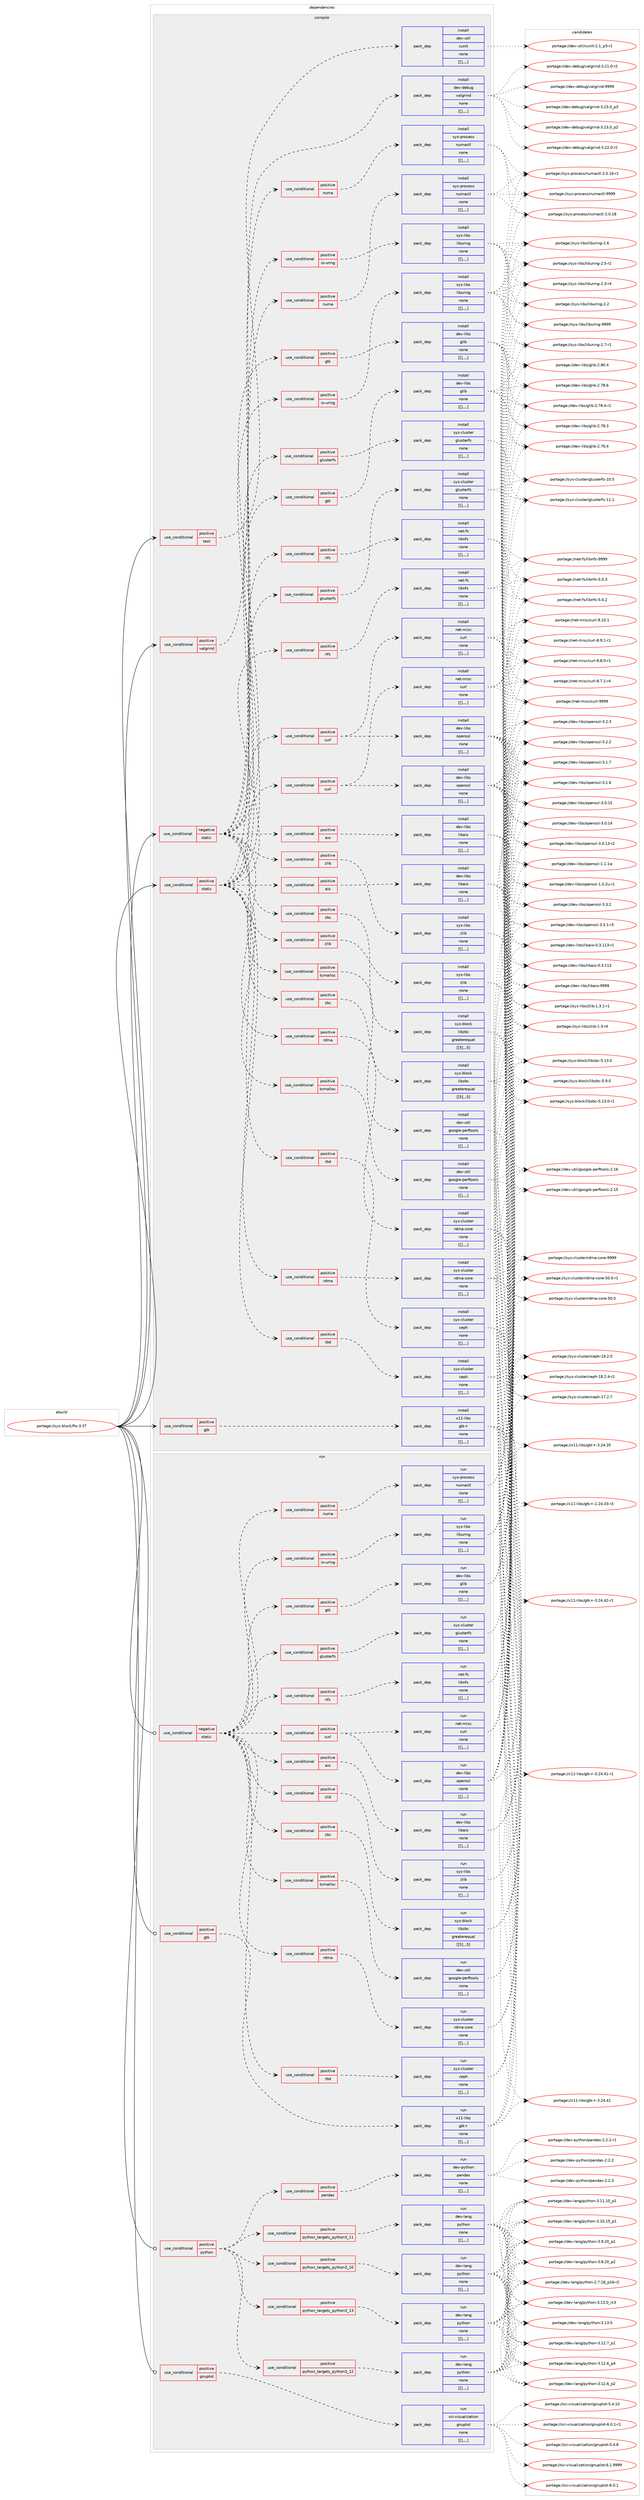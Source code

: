 digraph prolog {

# *************
# Graph options
# *************

newrank=true;
concentrate=true;
compound=true;
graph [rankdir=LR,fontname=Helvetica,fontsize=10,ranksep=1.5];#, ranksep=2.5, nodesep=0.2];
edge  [arrowhead=vee];
node  [fontname=Helvetica,fontsize=10];

# **********
# The ebuild
# **********

subgraph cluster_leftcol {
color=gray;
label=<<i>ebuild</i>>;
id [label="portage://sys-block/fio-3.37", color=red, width=4, href="../sys-block/fio-3.37.svg"];
}

# ****************
# The dependencies
# ****************

subgraph cluster_midcol {
color=gray;
label=<<i>dependencies</i>>;
subgraph cluster_compile {
fillcolor="#eeeeee";
style=filled;
label=<<i>compile</i>>;
subgraph cond2949 {
dependency8539 [label=<<TABLE BORDER="0" CELLBORDER="1" CELLSPACING="0" CELLPADDING="4"><TR><TD ROWSPAN="3" CELLPADDING="10">use_conditional</TD></TR><TR><TD>negative</TD></TR><TR><TD>static</TD></TR></TABLE>>, shape=none, color=red];
subgraph cond2950 {
dependency8540 [label=<<TABLE BORDER="0" CELLBORDER="1" CELLSPACING="0" CELLPADDING="4"><TR><TD ROWSPAN="3" CELLPADDING="10">use_conditional</TD></TR><TR><TD>positive</TD></TR><TR><TD>aio</TD></TR></TABLE>>, shape=none, color=red];
subgraph pack5563 {
dependency8541 [label=<<TABLE BORDER="0" CELLBORDER="1" CELLSPACING="0" CELLPADDING="4" WIDTH="220"><TR><TD ROWSPAN="6" CELLPADDING="30">pack_dep</TD></TR><TR><TD WIDTH="110">install</TD></TR><TR><TD>dev-libs</TD></TR><TR><TD>libaio</TD></TR><TR><TD>none</TD></TR><TR><TD>[[],,,,]</TD></TR></TABLE>>, shape=none, color=blue];
}
dependency8540:e -> dependency8541:w [weight=20,style="dashed",arrowhead="vee"];
}
dependency8539:e -> dependency8540:w [weight=20,style="dashed",arrowhead="vee"];
subgraph cond2951 {
dependency8542 [label=<<TABLE BORDER="0" CELLBORDER="1" CELLSPACING="0" CELLPADDING="4"><TR><TD ROWSPAN="3" CELLPADDING="10">use_conditional</TD></TR><TR><TD>positive</TD></TR><TR><TD>curl</TD></TR></TABLE>>, shape=none, color=red];
subgraph pack5564 {
dependency8543 [label=<<TABLE BORDER="0" CELLBORDER="1" CELLSPACING="0" CELLPADDING="4" WIDTH="220"><TR><TD ROWSPAN="6" CELLPADDING="30">pack_dep</TD></TR><TR><TD WIDTH="110">install</TD></TR><TR><TD>net-misc</TD></TR><TR><TD>curl</TD></TR><TR><TD>none</TD></TR><TR><TD>[[],,,,]</TD></TR></TABLE>>, shape=none, color=blue];
}
dependency8542:e -> dependency8543:w [weight=20,style="dashed",arrowhead="vee"];
subgraph pack5565 {
dependency8544 [label=<<TABLE BORDER="0" CELLBORDER="1" CELLSPACING="0" CELLPADDING="4" WIDTH="220"><TR><TD ROWSPAN="6" CELLPADDING="30">pack_dep</TD></TR><TR><TD WIDTH="110">install</TD></TR><TR><TD>dev-libs</TD></TR><TR><TD>openssl</TD></TR><TR><TD>none</TD></TR><TR><TD>[[],,,,]</TD></TR></TABLE>>, shape=none, color=blue];
}
dependency8542:e -> dependency8544:w [weight=20,style="dashed",arrowhead="vee"];
}
dependency8539:e -> dependency8542:w [weight=20,style="dashed",arrowhead="vee"];
subgraph cond2952 {
dependency8545 [label=<<TABLE BORDER="0" CELLBORDER="1" CELLSPACING="0" CELLPADDING="4"><TR><TD ROWSPAN="3" CELLPADDING="10">use_conditional</TD></TR><TR><TD>positive</TD></TR><TR><TD>nfs</TD></TR></TABLE>>, shape=none, color=red];
subgraph pack5566 {
dependency8546 [label=<<TABLE BORDER="0" CELLBORDER="1" CELLSPACING="0" CELLPADDING="4" WIDTH="220"><TR><TD ROWSPAN="6" CELLPADDING="30">pack_dep</TD></TR><TR><TD WIDTH="110">install</TD></TR><TR><TD>net-fs</TD></TR><TR><TD>libnfs</TD></TR><TR><TD>none</TD></TR><TR><TD>[[],,,,]</TD></TR></TABLE>>, shape=none, color=blue];
}
dependency8545:e -> dependency8546:w [weight=20,style="dashed",arrowhead="vee"];
}
dependency8539:e -> dependency8545:w [weight=20,style="dashed",arrowhead="vee"];
subgraph cond2953 {
dependency8547 [label=<<TABLE BORDER="0" CELLBORDER="1" CELLSPACING="0" CELLPADDING="4"><TR><TD ROWSPAN="3" CELLPADDING="10">use_conditional</TD></TR><TR><TD>positive</TD></TR><TR><TD>glusterfs</TD></TR></TABLE>>, shape=none, color=red];
subgraph pack5567 {
dependency8548 [label=<<TABLE BORDER="0" CELLBORDER="1" CELLSPACING="0" CELLPADDING="4" WIDTH="220"><TR><TD ROWSPAN="6" CELLPADDING="30">pack_dep</TD></TR><TR><TD WIDTH="110">install</TD></TR><TR><TD>sys-cluster</TD></TR><TR><TD>glusterfs</TD></TR><TR><TD>none</TD></TR><TR><TD>[[],,,,]</TD></TR></TABLE>>, shape=none, color=blue];
}
dependency8547:e -> dependency8548:w [weight=20,style="dashed",arrowhead="vee"];
}
dependency8539:e -> dependency8547:w [weight=20,style="dashed",arrowhead="vee"];
subgraph cond2954 {
dependency8549 [label=<<TABLE BORDER="0" CELLBORDER="1" CELLSPACING="0" CELLPADDING="4"><TR><TD ROWSPAN="3" CELLPADDING="10">use_conditional</TD></TR><TR><TD>positive</TD></TR><TR><TD>gtk</TD></TR></TABLE>>, shape=none, color=red];
subgraph pack5568 {
dependency8550 [label=<<TABLE BORDER="0" CELLBORDER="1" CELLSPACING="0" CELLPADDING="4" WIDTH="220"><TR><TD ROWSPAN="6" CELLPADDING="30">pack_dep</TD></TR><TR><TD WIDTH="110">install</TD></TR><TR><TD>dev-libs</TD></TR><TR><TD>glib</TD></TR><TR><TD>none</TD></TR><TR><TD>[[],,,,]</TD></TR></TABLE>>, shape=none, color=blue];
}
dependency8549:e -> dependency8550:w [weight=20,style="dashed",arrowhead="vee"];
}
dependency8539:e -> dependency8549:w [weight=20,style="dashed",arrowhead="vee"];
subgraph cond2955 {
dependency8551 [label=<<TABLE BORDER="0" CELLBORDER="1" CELLSPACING="0" CELLPADDING="4"><TR><TD ROWSPAN="3" CELLPADDING="10">use_conditional</TD></TR><TR><TD>positive</TD></TR><TR><TD>io-uring</TD></TR></TABLE>>, shape=none, color=red];
subgraph pack5569 {
dependency8552 [label=<<TABLE BORDER="0" CELLBORDER="1" CELLSPACING="0" CELLPADDING="4" WIDTH="220"><TR><TD ROWSPAN="6" CELLPADDING="30">pack_dep</TD></TR><TR><TD WIDTH="110">install</TD></TR><TR><TD>sys-libs</TD></TR><TR><TD>liburing</TD></TR><TR><TD>none</TD></TR><TR><TD>[[],,,,]</TD></TR></TABLE>>, shape=none, color=blue];
}
dependency8551:e -> dependency8552:w [weight=20,style="dashed",arrowhead="vee"];
}
dependency8539:e -> dependency8551:w [weight=20,style="dashed",arrowhead="vee"];
subgraph cond2956 {
dependency8553 [label=<<TABLE BORDER="0" CELLBORDER="1" CELLSPACING="0" CELLPADDING="4"><TR><TD ROWSPAN="3" CELLPADDING="10">use_conditional</TD></TR><TR><TD>positive</TD></TR><TR><TD>numa</TD></TR></TABLE>>, shape=none, color=red];
subgraph pack5570 {
dependency8554 [label=<<TABLE BORDER="0" CELLBORDER="1" CELLSPACING="0" CELLPADDING="4" WIDTH="220"><TR><TD ROWSPAN="6" CELLPADDING="30">pack_dep</TD></TR><TR><TD WIDTH="110">install</TD></TR><TR><TD>sys-process</TD></TR><TR><TD>numactl</TD></TR><TR><TD>none</TD></TR><TR><TD>[[],,,,]</TD></TR></TABLE>>, shape=none, color=blue];
}
dependency8553:e -> dependency8554:w [weight=20,style="dashed",arrowhead="vee"];
}
dependency8539:e -> dependency8553:w [weight=20,style="dashed",arrowhead="vee"];
subgraph cond2957 {
dependency8555 [label=<<TABLE BORDER="0" CELLBORDER="1" CELLSPACING="0" CELLPADDING="4"><TR><TD ROWSPAN="3" CELLPADDING="10">use_conditional</TD></TR><TR><TD>positive</TD></TR><TR><TD>rbd</TD></TR></TABLE>>, shape=none, color=red];
subgraph pack5571 {
dependency8556 [label=<<TABLE BORDER="0" CELLBORDER="1" CELLSPACING="0" CELLPADDING="4" WIDTH="220"><TR><TD ROWSPAN="6" CELLPADDING="30">pack_dep</TD></TR><TR><TD WIDTH="110">install</TD></TR><TR><TD>sys-cluster</TD></TR><TR><TD>ceph</TD></TR><TR><TD>none</TD></TR><TR><TD>[[],,,,]</TD></TR></TABLE>>, shape=none, color=blue];
}
dependency8555:e -> dependency8556:w [weight=20,style="dashed",arrowhead="vee"];
}
dependency8539:e -> dependency8555:w [weight=20,style="dashed",arrowhead="vee"];
subgraph cond2958 {
dependency8557 [label=<<TABLE BORDER="0" CELLBORDER="1" CELLSPACING="0" CELLPADDING="4"><TR><TD ROWSPAN="3" CELLPADDING="10">use_conditional</TD></TR><TR><TD>positive</TD></TR><TR><TD>rdma</TD></TR></TABLE>>, shape=none, color=red];
subgraph pack5572 {
dependency8558 [label=<<TABLE BORDER="0" CELLBORDER="1" CELLSPACING="0" CELLPADDING="4" WIDTH="220"><TR><TD ROWSPAN="6" CELLPADDING="30">pack_dep</TD></TR><TR><TD WIDTH="110">install</TD></TR><TR><TD>sys-cluster</TD></TR><TR><TD>rdma-core</TD></TR><TR><TD>none</TD></TR><TR><TD>[[],,,,]</TD></TR></TABLE>>, shape=none, color=blue];
}
dependency8557:e -> dependency8558:w [weight=20,style="dashed",arrowhead="vee"];
}
dependency8539:e -> dependency8557:w [weight=20,style="dashed",arrowhead="vee"];
subgraph cond2959 {
dependency8559 [label=<<TABLE BORDER="0" CELLBORDER="1" CELLSPACING="0" CELLPADDING="4"><TR><TD ROWSPAN="3" CELLPADDING="10">use_conditional</TD></TR><TR><TD>positive</TD></TR><TR><TD>tcmalloc</TD></TR></TABLE>>, shape=none, color=red];
subgraph pack5573 {
dependency8560 [label=<<TABLE BORDER="0" CELLBORDER="1" CELLSPACING="0" CELLPADDING="4" WIDTH="220"><TR><TD ROWSPAN="6" CELLPADDING="30">pack_dep</TD></TR><TR><TD WIDTH="110">install</TD></TR><TR><TD>dev-util</TD></TR><TR><TD>google-perftools</TD></TR><TR><TD>none</TD></TR><TR><TD>[[],,,,]</TD></TR></TABLE>>, shape=none, color=blue];
}
dependency8559:e -> dependency8560:w [weight=20,style="dashed",arrowhead="vee"];
}
dependency8539:e -> dependency8559:w [weight=20,style="dashed",arrowhead="vee"];
subgraph cond2960 {
dependency8561 [label=<<TABLE BORDER="0" CELLBORDER="1" CELLSPACING="0" CELLPADDING="4"><TR><TD ROWSPAN="3" CELLPADDING="10">use_conditional</TD></TR><TR><TD>positive</TD></TR><TR><TD>zbc</TD></TR></TABLE>>, shape=none, color=red];
subgraph pack5574 {
dependency8562 [label=<<TABLE BORDER="0" CELLBORDER="1" CELLSPACING="0" CELLPADDING="4" WIDTH="220"><TR><TD ROWSPAN="6" CELLPADDING="30">pack_dep</TD></TR><TR><TD WIDTH="110">install</TD></TR><TR><TD>sys-block</TD></TR><TR><TD>libzbc</TD></TR><TR><TD>greaterequal</TD></TR><TR><TD>[[5],,,5]</TD></TR></TABLE>>, shape=none, color=blue];
}
dependency8561:e -> dependency8562:w [weight=20,style="dashed",arrowhead="vee"];
}
dependency8539:e -> dependency8561:w [weight=20,style="dashed",arrowhead="vee"];
subgraph cond2961 {
dependency8563 [label=<<TABLE BORDER="0" CELLBORDER="1" CELLSPACING="0" CELLPADDING="4"><TR><TD ROWSPAN="3" CELLPADDING="10">use_conditional</TD></TR><TR><TD>positive</TD></TR><TR><TD>zlib</TD></TR></TABLE>>, shape=none, color=red];
subgraph pack5575 {
dependency8564 [label=<<TABLE BORDER="0" CELLBORDER="1" CELLSPACING="0" CELLPADDING="4" WIDTH="220"><TR><TD ROWSPAN="6" CELLPADDING="30">pack_dep</TD></TR><TR><TD WIDTH="110">install</TD></TR><TR><TD>sys-libs</TD></TR><TR><TD>zlib</TD></TR><TR><TD>none</TD></TR><TR><TD>[[],,,,]</TD></TR></TABLE>>, shape=none, color=blue];
}
dependency8563:e -> dependency8564:w [weight=20,style="dashed",arrowhead="vee"];
}
dependency8539:e -> dependency8563:w [weight=20,style="dashed",arrowhead="vee"];
}
id:e -> dependency8539:w [weight=20,style="solid",arrowhead="vee"];
subgraph cond2962 {
dependency8565 [label=<<TABLE BORDER="0" CELLBORDER="1" CELLSPACING="0" CELLPADDING="4"><TR><TD ROWSPAN="3" CELLPADDING="10">use_conditional</TD></TR><TR><TD>positive</TD></TR><TR><TD>gtk</TD></TR></TABLE>>, shape=none, color=red];
subgraph pack5576 {
dependency8566 [label=<<TABLE BORDER="0" CELLBORDER="1" CELLSPACING="0" CELLPADDING="4" WIDTH="220"><TR><TD ROWSPAN="6" CELLPADDING="30">pack_dep</TD></TR><TR><TD WIDTH="110">install</TD></TR><TR><TD>x11-libs</TD></TR><TR><TD>gtk+</TD></TR><TR><TD>none</TD></TR><TR><TD>[[],,,,]</TD></TR></TABLE>>, shape=none, color=blue];
}
dependency8565:e -> dependency8566:w [weight=20,style="dashed",arrowhead="vee"];
}
id:e -> dependency8565:w [weight=20,style="solid",arrowhead="vee"];
subgraph cond2963 {
dependency8567 [label=<<TABLE BORDER="0" CELLBORDER="1" CELLSPACING="0" CELLPADDING="4"><TR><TD ROWSPAN="3" CELLPADDING="10">use_conditional</TD></TR><TR><TD>positive</TD></TR><TR><TD>static</TD></TR></TABLE>>, shape=none, color=red];
subgraph cond2964 {
dependency8568 [label=<<TABLE BORDER="0" CELLBORDER="1" CELLSPACING="0" CELLPADDING="4"><TR><TD ROWSPAN="3" CELLPADDING="10">use_conditional</TD></TR><TR><TD>positive</TD></TR><TR><TD>aio</TD></TR></TABLE>>, shape=none, color=red];
subgraph pack5577 {
dependency8569 [label=<<TABLE BORDER="0" CELLBORDER="1" CELLSPACING="0" CELLPADDING="4" WIDTH="220"><TR><TD ROWSPAN="6" CELLPADDING="30">pack_dep</TD></TR><TR><TD WIDTH="110">install</TD></TR><TR><TD>dev-libs</TD></TR><TR><TD>libaio</TD></TR><TR><TD>none</TD></TR><TR><TD>[[],,,,]</TD></TR></TABLE>>, shape=none, color=blue];
}
dependency8568:e -> dependency8569:w [weight=20,style="dashed",arrowhead="vee"];
}
dependency8567:e -> dependency8568:w [weight=20,style="dashed",arrowhead="vee"];
subgraph cond2965 {
dependency8570 [label=<<TABLE BORDER="0" CELLBORDER="1" CELLSPACING="0" CELLPADDING="4"><TR><TD ROWSPAN="3" CELLPADDING="10">use_conditional</TD></TR><TR><TD>positive</TD></TR><TR><TD>curl</TD></TR></TABLE>>, shape=none, color=red];
subgraph pack5578 {
dependency8571 [label=<<TABLE BORDER="0" CELLBORDER="1" CELLSPACING="0" CELLPADDING="4" WIDTH="220"><TR><TD ROWSPAN="6" CELLPADDING="30">pack_dep</TD></TR><TR><TD WIDTH="110">install</TD></TR><TR><TD>net-misc</TD></TR><TR><TD>curl</TD></TR><TR><TD>none</TD></TR><TR><TD>[[],,,,]</TD></TR></TABLE>>, shape=none, color=blue];
}
dependency8570:e -> dependency8571:w [weight=20,style="dashed",arrowhead="vee"];
subgraph pack5579 {
dependency8572 [label=<<TABLE BORDER="0" CELLBORDER="1" CELLSPACING="0" CELLPADDING="4" WIDTH="220"><TR><TD ROWSPAN="6" CELLPADDING="30">pack_dep</TD></TR><TR><TD WIDTH="110">install</TD></TR><TR><TD>dev-libs</TD></TR><TR><TD>openssl</TD></TR><TR><TD>none</TD></TR><TR><TD>[[],,,,]</TD></TR></TABLE>>, shape=none, color=blue];
}
dependency8570:e -> dependency8572:w [weight=20,style="dashed",arrowhead="vee"];
}
dependency8567:e -> dependency8570:w [weight=20,style="dashed",arrowhead="vee"];
subgraph cond2966 {
dependency8573 [label=<<TABLE BORDER="0" CELLBORDER="1" CELLSPACING="0" CELLPADDING="4"><TR><TD ROWSPAN="3" CELLPADDING="10">use_conditional</TD></TR><TR><TD>positive</TD></TR><TR><TD>nfs</TD></TR></TABLE>>, shape=none, color=red];
subgraph pack5580 {
dependency8574 [label=<<TABLE BORDER="0" CELLBORDER="1" CELLSPACING="0" CELLPADDING="4" WIDTH="220"><TR><TD ROWSPAN="6" CELLPADDING="30">pack_dep</TD></TR><TR><TD WIDTH="110">install</TD></TR><TR><TD>net-fs</TD></TR><TR><TD>libnfs</TD></TR><TR><TD>none</TD></TR><TR><TD>[[],,,,]</TD></TR></TABLE>>, shape=none, color=blue];
}
dependency8573:e -> dependency8574:w [weight=20,style="dashed",arrowhead="vee"];
}
dependency8567:e -> dependency8573:w [weight=20,style="dashed",arrowhead="vee"];
subgraph cond2967 {
dependency8575 [label=<<TABLE BORDER="0" CELLBORDER="1" CELLSPACING="0" CELLPADDING="4"><TR><TD ROWSPAN="3" CELLPADDING="10">use_conditional</TD></TR><TR><TD>positive</TD></TR><TR><TD>glusterfs</TD></TR></TABLE>>, shape=none, color=red];
subgraph pack5581 {
dependency8576 [label=<<TABLE BORDER="0" CELLBORDER="1" CELLSPACING="0" CELLPADDING="4" WIDTH="220"><TR><TD ROWSPAN="6" CELLPADDING="30">pack_dep</TD></TR><TR><TD WIDTH="110">install</TD></TR><TR><TD>sys-cluster</TD></TR><TR><TD>glusterfs</TD></TR><TR><TD>none</TD></TR><TR><TD>[[],,,,]</TD></TR></TABLE>>, shape=none, color=blue];
}
dependency8575:e -> dependency8576:w [weight=20,style="dashed",arrowhead="vee"];
}
dependency8567:e -> dependency8575:w [weight=20,style="dashed",arrowhead="vee"];
subgraph cond2968 {
dependency8577 [label=<<TABLE BORDER="0" CELLBORDER="1" CELLSPACING="0" CELLPADDING="4"><TR><TD ROWSPAN="3" CELLPADDING="10">use_conditional</TD></TR><TR><TD>positive</TD></TR><TR><TD>gtk</TD></TR></TABLE>>, shape=none, color=red];
subgraph pack5582 {
dependency8578 [label=<<TABLE BORDER="0" CELLBORDER="1" CELLSPACING="0" CELLPADDING="4" WIDTH="220"><TR><TD ROWSPAN="6" CELLPADDING="30">pack_dep</TD></TR><TR><TD WIDTH="110">install</TD></TR><TR><TD>dev-libs</TD></TR><TR><TD>glib</TD></TR><TR><TD>none</TD></TR><TR><TD>[[],,,,]</TD></TR></TABLE>>, shape=none, color=blue];
}
dependency8577:e -> dependency8578:w [weight=20,style="dashed",arrowhead="vee"];
}
dependency8567:e -> dependency8577:w [weight=20,style="dashed",arrowhead="vee"];
subgraph cond2969 {
dependency8579 [label=<<TABLE BORDER="0" CELLBORDER="1" CELLSPACING="0" CELLPADDING="4"><TR><TD ROWSPAN="3" CELLPADDING="10">use_conditional</TD></TR><TR><TD>positive</TD></TR><TR><TD>io-uring</TD></TR></TABLE>>, shape=none, color=red];
subgraph pack5583 {
dependency8580 [label=<<TABLE BORDER="0" CELLBORDER="1" CELLSPACING="0" CELLPADDING="4" WIDTH="220"><TR><TD ROWSPAN="6" CELLPADDING="30">pack_dep</TD></TR><TR><TD WIDTH="110">install</TD></TR><TR><TD>sys-libs</TD></TR><TR><TD>liburing</TD></TR><TR><TD>none</TD></TR><TR><TD>[[],,,,]</TD></TR></TABLE>>, shape=none, color=blue];
}
dependency8579:e -> dependency8580:w [weight=20,style="dashed",arrowhead="vee"];
}
dependency8567:e -> dependency8579:w [weight=20,style="dashed",arrowhead="vee"];
subgraph cond2970 {
dependency8581 [label=<<TABLE BORDER="0" CELLBORDER="1" CELLSPACING="0" CELLPADDING="4"><TR><TD ROWSPAN="3" CELLPADDING="10">use_conditional</TD></TR><TR><TD>positive</TD></TR><TR><TD>numa</TD></TR></TABLE>>, shape=none, color=red];
subgraph pack5584 {
dependency8582 [label=<<TABLE BORDER="0" CELLBORDER="1" CELLSPACING="0" CELLPADDING="4" WIDTH="220"><TR><TD ROWSPAN="6" CELLPADDING="30">pack_dep</TD></TR><TR><TD WIDTH="110">install</TD></TR><TR><TD>sys-process</TD></TR><TR><TD>numactl</TD></TR><TR><TD>none</TD></TR><TR><TD>[[],,,,]</TD></TR></TABLE>>, shape=none, color=blue];
}
dependency8581:e -> dependency8582:w [weight=20,style="dashed",arrowhead="vee"];
}
dependency8567:e -> dependency8581:w [weight=20,style="dashed",arrowhead="vee"];
subgraph cond2971 {
dependency8583 [label=<<TABLE BORDER="0" CELLBORDER="1" CELLSPACING="0" CELLPADDING="4"><TR><TD ROWSPAN="3" CELLPADDING="10">use_conditional</TD></TR><TR><TD>positive</TD></TR><TR><TD>rbd</TD></TR></TABLE>>, shape=none, color=red];
subgraph pack5585 {
dependency8584 [label=<<TABLE BORDER="0" CELLBORDER="1" CELLSPACING="0" CELLPADDING="4" WIDTH="220"><TR><TD ROWSPAN="6" CELLPADDING="30">pack_dep</TD></TR><TR><TD WIDTH="110">install</TD></TR><TR><TD>sys-cluster</TD></TR><TR><TD>ceph</TD></TR><TR><TD>none</TD></TR><TR><TD>[[],,,,]</TD></TR></TABLE>>, shape=none, color=blue];
}
dependency8583:e -> dependency8584:w [weight=20,style="dashed",arrowhead="vee"];
}
dependency8567:e -> dependency8583:w [weight=20,style="dashed",arrowhead="vee"];
subgraph cond2972 {
dependency8585 [label=<<TABLE BORDER="0" CELLBORDER="1" CELLSPACING="0" CELLPADDING="4"><TR><TD ROWSPAN="3" CELLPADDING="10">use_conditional</TD></TR><TR><TD>positive</TD></TR><TR><TD>rdma</TD></TR></TABLE>>, shape=none, color=red];
subgraph pack5586 {
dependency8586 [label=<<TABLE BORDER="0" CELLBORDER="1" CELLSPACING="0" CELLPADDING="4" WIDTH="220"><TR><TD ROWSPAN="6" CELLPADDING="30">pack_dep</TD></TR><TR><TD WIDTH="110">install</TD></TR><TR><TD>sys-cluster</TD></TR><TR><TD>rdma-core</TD></TR><TR><TD>none</TD></TR><TR><TD>[[],,,,]</TD></TR></TABLE>>, shape=none, color=blue];
}
dependency8585:e -> dependency8586:w [weight=20,style="dashed",arrowhead="vee"];
}
dependency8567:e -> dependency8585:w [weight=20,style="dashed",arrowhead="vee"];
subgraph cond2973 {
dependency8587 [label=<<TABLE BORDER="0" CELLBORDER="1" CELLSPACING="0" CELLPADDING="4"><TR><TD ROWSPAN="3" CELLPADDING="10">use_conditional</TD></TR><TR><TD>positive</TD></TR><TR><TD>tcmalloc</TD></TR></TABLE>>, shape=none, color=red];
subgraph pack5587 {
dependency8588 [label=<<TABLE BORDER="0" CELLBORDER="1" CELLSPACING="0" CELLPADDING="4" WIDTH="220"><TR><TD ROWSPAN="6" CELLPADDING="30">pack_dep</TD></TR><TR><TD WIDTH="110">install</TD></TR><TR><TD>dev-util</TD></TR><TR><TD>google-perftools</TD></TR><TR><TD>none</TD></TR><TR><TD>[[],,,,]</TD></TR></TABLE>>, shape=none, color=blue];
}
dependency8587:e -> dependency8588:w [weight=20,style="dashed",arrowhead="vee"];
}
dependency8567:e -> dependency8587:w [weight=20,style="dashed",arrowhead="vee"];
subgraph cond2974 {
dependency8589 [label=<<TABLE BORDER="0" CELLBORDER="1" CELLSPACING="0" CELLPADDING="4"><TR><TD ROWSPAN="3" CELLPADDING="10">use_conditional</TD></TR><TR><TD>positive</TD></TR><TR><TD>zbc</TD></TR></TABLE>>, shape=none, color=red];
subgraph pack5588 {
dependency8590 [label=<<TABLE BORDER="0" CELLBORDER="1" CELLSPACING="0" CELLPADDING="4" WIDTH="220"><TR><TD ROWSPAN="6" CELLPADDING="30">pack_dep</TD></TR><TR><TD WIDTH="110">install</TD></TR><TR><TD>sys-block</TD></TR><TR><TD>libzbc</TD></TR><TR><TD>greaterequal</TD></TR><TR><TD>[[5],,,5]</TD></TR></TABLE>>, shape=none, color=blue];
}
dependency8589:e -> dependency8590:w [weight=20,style="dashed",arrowhead="vee"];
}
dependency8567:e -> dependency8589:w [weight=20,style="dashed",arrowhead="vee"];
subgraph cond2975 {
dependency8591 [label=<<TABLE BORDER="0" CELLBORDER="1" CELLSPACING="0" CELLPADDING="4"><TR><TD ROWSPAN="3" CELLPADDING="10">use_conditional</TD></TR><TR><TD>positive</TD></TR><TR><TD>zlib</TD></TR></TABLE>>, shape=none, color=red];
subgraph pack5589 {
dependency8592 [label=<<TABLE BORDER="0" CELLBORDER="1" CELLSPACING="0" CELLPADDING="4" WIDTH="220"><TR><TD ROWSPAN="6" CELLPADDING="30">pack_dep</TD></TR><TR><TD WIDTH="110">install</TD></TR><TR><TD>sys-libs</TD></TR><TR><TD>zlib</TD></TR><TR><TD>none</TD></TR><TR><TD>[[],,,,]</TD></TR></TABLE>>, shape=none, color=blue];
}
dependency8591:e -> dependency8592:w [weight=20,style="dashed",arrowhead="vee"];
}
dependency8567:e -> dependency8591:w [weight=20,style="dashed",arrowhead="vee"];
}
id:e -> dependency8567:w [weight=20,style="solid",arrowhead="vee"];
subgraph cond2976 {
dependency8593 [label=<<TABLE BORDER="0" CELLBORDER="1" CELLSPACING="0" CELLPADDING="4"><TR><TD ROWSPAN="3" CELLPADDING="10">use_conditional</TD></TR><TR><TD>positive</TD></TR><TR><TD>test</TD></TR></TABLE>>, shape=none, color=red];
subgraph pack5590 {
dependency8594 [label=<<TABLE BORDER="0" CELLBORDER="1" CELLSPACING="0" CELLPADDING="4" WIDTH="220"><TR><TD ROWSPAN="6" CELLPADDING="30">pack_dep</TD></TR><TR><TD WIDTH="110">install</TD></TR><TR><TD>dev-util</TD></TR><TR><TD>cunit</TD></TR><TR><TD>none</TD></TR><TR><TD>[[],,,,]</TD></TR></TABLE>>, shape=none, color=blue];
}
dependency8593:e -> dependency8594:w [weight=20,style="dashed",arrowhead="vee"];
}
id:e -> dependency8593:w [weight=20,style="solid",arrowhead="vee"];
subgraph cond2977 {
dependency8595 [label=<<TABLE BORDER="0" CELLBORDER="1" CELLSPACING="0" CELLPADDING="4"><TR><TD ROWSPAN="3" CELLPADDING="10">use_conditional</TD></TR><TR><TD>positive</TD></TR><TR><TD>valgrind</TD></TR></TABLE>>, shape=none, color=red];
subgraph pack5591 {
dependency8596 [label=<<TABLE BORDER="0" CELLBORDER="1" CELLSPACING="0" CELLPADDING="4" WIDTH="220"><TR><TD ROWSPAN="6" CELLPADDING="30">pack_dep</TD></TR><TR><TD WIDTH="110">install</TD></TR><TR><TD>dev-debug</TD></TR><TR><TD>valgrind</TD></TR><TR><TD>none</TD></TR><TR><TD>[[],,,,]</TD></TR></TABLE>>, shape=none, color=blue];
}
dependency8595:e -> dependency8596:w [weight=20,style="dashed",arrowhead="vee"];
}
id:e -> dependency8595:w [weight=20,style="solid",arrowhead="vee"];
}
subgraph cluster_compileandrun {
fillcolor="#eeeeee";
style=filled;
label=<<i>compile and run</i>>;
}
subgraph cluster_run {
fillcolor="#eeeeee";
style=filled;
label=<<i>run</i>>;
subgraph cond2978 {
dependency8597 [label=<<TABLE BORDER="0" CELLBORDER="1" CELLSPACING="0" CELLPADDING="4"><TR><TD ROWSPAN="3" CELLPADDING="10">use_conditional</TD></TR><TR><TD>negative</TD></TR><TR><TD>static</TD></TR></TABLE>>, shape=none, color=red];
subgraph cond2979 {
dependency8598 [label=<<TABLE BORDER="0" CELLBORDER="1" CELLSPACING="0" CELLPADDING="4"><TR><TD ROWSPAN="3" CELLPADDING="10">use_conditional</TD></TR><TR><TD>positive</TD></TR><TR><TD>aio</TD></TR></TABLE>>, shape=none, color=red];
subgraph pack5592 {
dependency8599 [label=<<TABLE BORDER="0" CELLBORDER="1" CELLSPACING="0" CELLPADDING="4" WIDTH="220"><TR><TD ROWSPAN="6" CELLPADDING="30">pack_dep</TD></TR><TR><TD WIDTH="110">run</TD></TR><TR><TD>dev-libs</TD></TR><TR><TD>libaio</TD></TR><TR><TD>none</TD></TR><TR><TD>[[],,,,]</TD></TR></TABLE>>, shape=none, color=blue];
}
dependency8598:e -> dependency8599:w [weight=20,style="dashed",arrowhead="vee"];
}
dependency8597:e -> dependency8598:w [weight=20,style="dashed",arrowhead="vee"];
subgraph cond2980 {
dependency8600 [label=<<TABLE BORDER="0" CELLBORDER="1" CELLSPACING="0" CELLPADDING="4"><TR><TD ROWSPAN="3" CELLPADDING="10">use_conditional</TD></TR><TR><TD>positive</TD></TR><TR><TD>curl</TD></TR></TABLE>>, shape=none, color=red];
subgraph pack5593 {
dependency8601 [label=<<TABLE BORDER="0" CELLBORDER="1" CELLSPACING="0" CELLPADDING="4" WIDTH="220"><TR><TD ROWSPAN="6" CELLPADDING="30">pack_dep</TD></TR><TR><TD WIDTH="110">run</TD></TR><TR><TD>net-misc</TD></TR><TR><TD>curl</TD></TR><TR><TD>none</TD></TR><TR><TD>[[],,,,]</TD></TR></TABLE>>, shape=none, color=blue];
}
dependency8600:e -> dependency8601:w [weight=20,style="dashed",arrowhead="vee"];
subgraph pack5594 {
dependency8602 [label=<<TABLE BORDER="0" CELLBORDER="1" CELLSPACING="0" CELLPADDING="4" WIDTH="220"><TR><TD ROWSPAN="6" CELLPADDING="30">pack_dep</TD></TR><TR><TD WIDTH="110">run</TD></TR><TR><TD>dev-libs</TD></TR><TR><TD>openssl</TD></TR><TR><TD>none</TD></TR><TR><TD>[[],,,,]</TD></TR></TABLE>>, shape=none, color=blue];
}
dependency8600:e -> dependency8602:w [weight=20,style="dashed",arrowhead="vee"];
}
dependency8597:e -> dependency8600:w [weight=20,style="dashed",arrowhead="vee"];
subgraph cond2981 {
dependency8603 [label=<<TABLE BORDER="0" CELLBORDER="1" CELLSPACING="0" CELLPADDING="4"><TR><TD ROWSPAN="3" CELLPADDING="10">use_conditional</TD></TR><TR><TD>positive</TD></TR><TR><TD>nfs</TD></TR></TABLE>>, shape=none, color=red];
subgraph pack5595 {
dependency8604 [label=<<TABLE BORDER="0" CELLBORDER="1" CELLSPACING="0" CELLPADDING="4" WIDTH="220"><TR><TD ROWSPAN="6" CELLPADDING="30">pack_dep</TD></TR><TR><TD WIDTH="110">run</TD></TR><TR><TD>net-fs</TD></TR><TR><TD>libnfs</TD></TR><TR><TD>none</TD></TR><TR><TD>[[],,,,]</TD></TR></TABLE>>, shape=none, color=blue];
}
dependency8603:e -> dependency8604:w [weight=20,style="dashed",arrowhead="vee"];
}
dependency8597:e -> dependency8603:w [weight=20,style="dashed",arrowhead="vee"];
subgraph cond2982 {
dependency8605 [label=<<TABLE BORDER="0" CELLBORDER="1" CELLSPACING="0" CELLPADDING="4"><TR><TD ROWSPAN="3" CELLPADDING="10">use_conditional</TD></TR><TR><TD>positive</TD></TR><TR><TD>glusterfs</TD></TR></TABLE>>, shape=none, color=red];
subgraph pack5596 {
dependency8606 [label=<<TABLE BORDER="0" CELLBORDER="1" CELLSPACING="0" CELLPADDING="4" WIDTH="220"><TR><TD ROWSPAN="6" CELLPADDING="30">pack_dep</TD></TR><TR><TD WIDTH="110">run</TD></TR><TR><TD>sys-cluster</TD></TR><TR><TD>glusterfs</TD></TR><TR><TD>none</TD></TR><TR><TD>[[],,,,]</TD></TR></TABLE>>, shape=none, color=blue];
}
dependency8605:e -> dependency8606:w [weight=20,style="dashed",arrowhead="vee"];
}
dependency8597:e -> dependency8605:w [weight=20,style="dashed",arrowhead="vee"];
subgraph cond2983 {
dependency8607 [label=<<TABLE BORDER="0" CELLBORDER="1" CELLSPACING="0" CELLPADDING="4"><TR><TD ROWSPAN="3" CELLPADDING="10">use_conditional</TD></TR><TR><TD>positive</TD></TR><TR><TD>gtk</TD></TR></TABLE>>, shape=none, color=red];
subgraph pack5597 {
dependency8608 [label=<<TABLE BORDER="0" CELLBORDER="1" CELLSPACING="0" CELLPADDING="4" WIDTH="220"><TR><TD ROWSPAN="6" CELLPADDING="30">pack_dep</TD></TR><TR><TD WIDTH="110">run</TD></TR><TR><TD>dev-libs</TD></TR><TR><TD>glib</TD></TR><TR><TD>none</TD></TR><TR><TD>[[],,,,]</TD></TR></TABLE>>, shape=none, color=blue];
}
dependency8607:e -> dependency8608:w [weight=20,style="dashed",arrowhead="vee"];
}
dependency8597:e -> dependency8607:w [weight=20,style="dashed",arrowhead="vee"];
subgraph cond2984 {
dependency8609 [label=<<TABLE BORDER="0" CELLBORDER="1" CELLSPACING="0" CELLPADDING="4"><TR><TD ROWSPAN="3" CELLPADDING="10">use_conditional</TD></TR><TR><TD>positive</TD></TR><TR><TD>io-uring</TD></TR></TABLE>>, shape=none, color=red];
subgraph pack5598 {
dependency8610 [label=<<TABLE BORDER="0" CELLBORDER="1" CELLSPACING="0" CELLPADDING="4" WIDTH="220"><TR><TD ROWSPAN="6" CELLPADDING="30">pack_dep</TD></TR><TR><TD WIDTH="110">run</TD></TR><TR><TD>sys-libs</TD></TR><TR><TD>liburing</TD></TR><TR><TD>none</TD></TR><TR><TD>[[],,,,]</TD></TR></TABLE>>, shape=none, color=blue];
}
dependency8609:e -> dependency8610:w [weight=20,style="dashed",arrowhead="vee"];
}
dependency8597:e -> dependency8609:w [weight=20,style="dashed",arrowhead="vee"];
subgraph cond2985 {
dependency8611 [label=<<TABLE BORDER="0" CELLBORDER="1" CELLSPACING="0" CELLPADDING="4"><TR><TD ROWSPAN="3" CELLPADDING="10">use_conditional</TD></TR><TR><TD>positive</TD></TR><TR><TD>numa</TD></TR></TABLE>>, shape=none, color=red];
subgraph pack5599 {
dependency8612 [label=<<TABLE BORDER="0" CELLBORDER="1" CELLSPACING="0" CELLPADDING="4" WIDTH="220"><TR><TD ROWSPAN="6" CELLPADDING="30">pack_dep</TD></TR><TR><TD WIDTH="110">run</TD></TR><TR><TD>sys-process</TD></TR><TR><TD>numactl</TD></TR><TR><TD>none</TD></TR><TR><TD>[[],,,,]</TD></TR></TABLE>>, shape=none, color=blue];
}
dependency8611:e -> dependency8612:w [weight=20,style="dashed",arrowhead="vee"];
}
dependency8597:e -> dependency8611:w [weight=20,style="dashed",arrowhead="vee"];
subgraph cond2986 {
dependency8613 [label=<<TABLE BORDER="0" CELLBORDER="1" CELLSPACING="0" CELLPADDING="4"><TR><TD ROWSPAN="3" CELLPADDING="10">use_conditional</TD></TR><TR><TD>positive</TD></TR><TR><TD>rbd</TD></TR></TABLE>>, shape=none, color=red];
subgraph pack5600 {
dependency8614 [label=<<TABLE BORDER="0" CELLBORDER="1" CELLSPACING="0" CELLPADDING="4" WIDTH="220"><TR><TD ROWSPAN="6" CELLPADDING="30">pack_dep</TD></TR><TR><TD WIDTH="110">run</TD></TR><TR><TD>sys-cluster</TD></TR><TR><TD>ceph</TD></TR><TR><TD>none</TD></TR><TR><TD>[[],,,,]</TD></TR></TABLE>>, shape=none, color=blue];
}
dependency8613:e -> dependency8614:w [weight=20,style="dashed",arrowhead="vee"];
}
dependency8597:e -> dependency8613:w [weight=20,style="dashed",arrowhead="vee"];
subgraph cond2987 {
dependency8615 [label=<<TABLE BORDER="0" CELLBORDER="1" CELLSPACING="0" CELLPADDING="4"><TR><TD ROWSPAN="3" CELLPADDING="10">use_conditional</TD></TR><TR><TD>positive</TD></TR><TR><TD>rdma</TD></TR></TABLE>>, shape=none, color=red];
subgraph pack5601 {
dependency8616 [label=<<TABLE BORDER="0" CELLBORDER="1" CELLSPACING="0" CELLPADDING="4" WIDTH="220"><TR><TD ROWSPAN="6" CELLPADDING="30">pack_dep</TD></TR><TR><TD WIDTH="110">run</TD></TR><TR><TD>sys-cluster</TD></TR><TR><TD>rdma-core</TD></TR><TR><TD>none</TD></TR><TR><TD>[[],,,,]</TD></TR></TABLE>>, shape=none, color=blue];
}
dependency8615:e -> dependency8616:w [weight=20,style="dashed",arrowhead="vee"];
}
dependency8597:e -> dependency8615:w [weight=20,style="dashed",arrowhead="vee"];
subgraph cond2988 {
dependency8617 [label=<<TABLE BORDER="0" CELLBORDER="1" CELLSPACING="0" CELLPADDING="4"><TR><TD ROWSPAN="3" CELLPADDING="10">use_conditional</TD></TR><TR><TD>positive</TD></TR><TR><TD>tcmalloc</TD></TR></TABLE>>, shape=none, color=red];
subgraph pack5602 {
dependency8618 [label=<<TABLE BORDER="0" CELLBORDER="1" CELLSPACING="0" CELLPADDING="4" WIDTH="220"><TR><TD ROWSPAN="6" CELLPADDING="30">pack_dep</TD></TR><TR><TD WIDTH="110">run</TD></TR><TR><TD>dev-util</TD></TR><TR><TD>google-perftools</TD></TR><TR><TD>none</TD></TR><TR><TD>[[],,,,]</TD></TR></TABLE>>, shape=none, color=blue];
}
dependency8617:e -> dependency8618:w [weight=20,style="dashed",arrowhead="vee"];
}
dependency8597:e -> dependency8617:w [weight=20,style="dashed",arrowhead="vee"];
subgraph cond2989 {
dependency8619 [label=<<TABLE BORDER="0" CELLBORDER="1" CELLSPACING="0" CELLPADDING="4"><TR><TD ROWSPAN="3" CELLPADDING="10">use_conditional</TD></TR><TR><TD>positive</TD></TR><TR><TD>zbc</TD></TR></TABLE>>, shape=none, color=red];
subgraph pack5603 {
dependency8620 [label=<<TABLE BORDER="0" CELLBORDER="1" CELLSPACING="0" CELLPADDING="4" WIDTH="220"><TR><TD ROWSPAN="6" CELLPADDING="30">pack_dep</TD></TR><TR><TD WIDTH="110">run</TD></TR><TR><TD>sys-block</TD></TR><TR><TD>libzbc</TD></TR><TR><TD>greaterequal</TD></TR><TR><TD>[[5],,,5]</TD></TR></TABLE>>, shape=none, color=blue];
}
dependency8619:e -> dependency8620:w [weight=20,style="dashed",arrowhead="vee"];
}
dependency8597:e -> dependency8619:w [weight=20,style="dashed",arrowhead="vee"];
subgraph cond2990 {
dependency8621 [label=<<TABLE BORDER="0" CELLBORDER="1" CELLSPACING="0" CELLPADDING="4"><TR><TD ROWSPAN="3" CELLPADDING="10">use_conditional</TD></TR><TR><TD>positive</TD></TR><TR><TD>zlib</TD></TR></TABLE>>, shape=none, color=red];
subgraph pack5604 {
dependency8622 [label=<<TABLE BORDER="0" CELLBORDER="1" CELLSPACING="0" CELLPADDING="4" WIDTH="220"><TR><TD ROWSPAN="6" CELLPADDING="30">pack_dep</TD></TR><TR><TD WIDTH="110">run</TD></TR><TR><TD>sys-libs</TD></TR><TR><TD>zlib</TD></TR><TR><TD>none</TD></TR><TR><TD>[[],,,,]</TD></TR></TABLE>>, shape=none, color=blue];
}
dependency8621:e -> dependency8622:w [weight=20,style="dashed",arrowhead="vee"];
}
dependency8597:e -> dependency8621:w [weight=20,style="dashed",arrowhead="vee"];
}
id:e -> dependency8597:w [weight=20,style="solid",arrowhead="odot"];
subgraph cond2991 {
dependency8623 [label=<<TABLE BORDER="0" CELLBORDER="1" CELLSPACING="0" CELLPADDING="4"><TR><TD ROWSPAN="3" CELLPADDING="10">use_conditional</TD></TR><TR><TD>positive</TD></TR><TR><TD>gnuplot</TD></TR></TABLE>>, shape=none, color=red];
subgraph pack5605 {
dependency8624 [label=<<TABLE BORDER="0" CELLBORDER="1" CELLSPACING="0" CELLPADDING="4" WIDTH="220"><TR><TD ROWSPAN="6" CELLPADDING="30">pack_dep</TD></TR><TR><TD WIDTH="110">run</TD></TR><TR><TD>sci-visualization</TD></TR><TR><TD>gnuplot</TD></TR><TR><TD>none</TD></TR><TR><TD>[[],,,,]</TD></TR></TABLE>>, shape=none, color=blue];
}
dependency8623:e -> dependency8624:w [weight=20,style="dashed",arrowhead="vee"];
}
id:e -> dependency8623:w [weight=20,style="solid",arrowhead="odot"];
subgraph cond2992 {
dependency8625 [label=<<TABLE BORDER="0" CELLBORDER="1" CELLSPACING="0" CELLPADDING="4"><TR><TD ROWSPAN="3" CELLPADDING="10">use_conditional</TD></TR><TR><TD>positive</TD></TR><TR><TD>gtk</TD></TR></TABLE>>, shape=none, color=red];
subgraph pack5606 {
dependency8626 [label=<<TABLE BORDER="0" CELLBORDER="1" CELLSPACING="0" CELLPADDING="4" WIDTH="220"><TR><TD ROWSPAN="6" CELLPADDING="30">pack_dep</TD></TR><TR><TD WIDTH="110">run</TD></TR><TR><TD>x11-libs</TD></TR><TR><TD>gtk+</TD></TR><TR><TD>none</TD></TR><TR><TD>[[],,,,]</TD></TR></TABLE>>, shape=none, color=blue];
}
dependency8625:e -> dependency8626:w [weight=20,style="dashed",arrowhead="vee"];
}
id:e -> dependency8625:w [weight=20,style="solid",arrowhead="odot"];
subgraph cond2993 {
dependency8627 [label=<<TABLE BORDER="0" CELLBORDER="1" CELLSPACING="0" CELLPADDING="4"><TR><TD ROWSPAN="3" CELLPADDING="10">use_conditional</TD></TR><TR><TD>positive</TD></TR><TR><TD>python</TD></TR></TABLE>>, shape=none, color=red];
subgraph cond2994 {
dependency8628 [label=<<TABLE BORDER="0" CELLBORDER="1" CELLSPACING="0" CELLPADDING="4"><TR><TD ROWSPAN="3" CELLPADDING="10">use_conditional</TD></TR><TR><TD>positive</TD></TR><TR><TD>python_targets_python3_10</TD></TR></TABLE>>, shape=none, color=red];
subgraph pack5607 {
dependency8629 [label=<<TABLE BORDER="0" CELLBORDER="1" CELLSPACING="0" CELLPADDING="4" WIDTH="220"><TR><TD ROWSPAN="6" CELLPADDING="30">pack_dep</TD></TR><TR><TD WIDTH="110">run</TD></TR><TR><TD>dev-lang</TD></TR><TR><TD>python</TD></TR><TR><TD>none</TD></TR><TR><TD>[[],,,,]</TD></TR></TABLE>>, shape=none, color=blue];
}
dependency8628:e -> dependency8629:w [weight=20,style="dashed",arrowhead="vee"];
}
dependency8627:e -> dependency8628:w [weight=20,style="dashed",arrowhead="vee"];
subgraph cond2995 {
dependency8630 [label=<<TABLE BORDER="0" CELLBORDER="1" CELLSPACING="0" CELLPADDING="4"><TR><TD ROWSPAN="3" CELLPADDING="10">use_conditional</TD></TR><TR><TD>positive</TD></TR><TR><TD>python_targets_python3_11</TD></TR></TABLE>>, shape=none, color=red];
subgraph pack5608 {
dependency8631 [label=<<TABLE BORDER="0" CELLBORDER="1" CELLSPACING="0" CELLPADDING="4" WIDTH="220"><TR><TD ROWSPAN="6" CELLPADDING="30">pack_dep</TD></TR><TR><TD WIDTH="110">run</TD></TR><TR><TD>dev-lang</TD></TR><TR><TD>python</TD></TR><TR><TD>none</TD></TR><TR><TD>[[],,,,]</TD></TR></TABLE>>, shape=none, color=blue];
}
dependency8630:e -> dependency8631:w [weight=20,style="dashed",arrowhead="vee"];
}
dependency8627:e -> dependency8630:w [weight=20,style="dashed",arrowhead="vee"];
subgraph cond2996 {
dependency8632 [label=<<TABLE BORDER="0" CELLBORDER="1" CELLSPACING="0" CELLPADDING="4"><TR><TD ROWSPAN="3" CELLPADDING="10">use_conditional</TD></TR><TR><TD>positive</TD></TR><TR><TD>python_targets_python3_12</TD></TR></TABLE>>, shape=none, color=red];
subgraph pack5609 {
dependency8633 [label=<<TABLE BORDER="0" CELLBORDER="1" CELLSPACING="0" CELLPADDING="4" WIDTH="220"><TR><TD ROWSPAN="6" CELLPADDING="30">pack_dep</TD></TR><TR><TD WIDTH="110">run</TD></TR><TR><TD>dev-lang</TD></TR><TR><TD>python</TD></TR><TR><TD>none</TD></TR><TR><TD>[[],,,,]</TD></TR></TABLE>>, shape=none, color=blue];
}
dependency8632:e -> dependency8633:w [weight=20,style="dashed",arrowhead="vee"];
}
dependency8627:e -> dependency8632:w [weight=20,style="dashed",arrowhead="vee"];
subgraph cond2997 {
dependency8634 [label=<<TABLE BORDER="0" CELLBORDER="1" CELLSPACING="0" CELLPADDING="4"><TR><TD ROWSPAN="3" CELLPADDING="10">use_conditional</TD></TR><TR><TD>positive</TD></TR><TR><TD>python_targets_python3_13</TD></TR></TABLE>>, shape=none, color=red];
subgraph pack5610 {
dependency8635 [label=<<TABLE BORDER="0" CELLBORDER="1" CELLSPACING="0" CELLPADDING="4" WIDTH="220"><TR><TD ROWSPAN="6" CELLPADDING="30">pack_dep</TD></TR><TR><TD WIDTH="110">run</TD></TR><TR><TD>dev-lang</TD></TR><TR><TD>python</TD></TR><TR><TD>none</TD></TR><TR><TD>[[],,,,]</TD></TR></TABLE>>, shape=none, color=blue];
}
dependency8634:e -> dependency8635:w [weight=20,style="dashed",arrowhead="vee"];
}
dependency8627:e -> dependency8634:w [weight=20,style="dashed",arrowhead="vee"];
subgraph cond2998 {
dependency8636 [label=<<TABLE BORDER="0" CELLBORDER="1" CELLSPACING="0" CELLPADDING="4"><TR><TD ROWSPAN="3" CELLPADDING="10">use_conditional</TD></TR><TR><TD>positive</TD></TR><TR><TD>pandas</TD></TR></TABLE>>, shape=none, color=red];
subgraph pack5611 {
dependency8637 [label=<<TABLE BORDER="0" CELLBORDER="1" CELLSPACING="0" CELLPADDING="4" WIDTH="220"><TR><TD ROWSPAN="6" CELLPADDING="30">pack_dep</TD></TR><TR><TD WIDTH="110">run</TD></TR><TR><TD>dev-python</TD></TR><TR><TD>pandas</TD></TR><TR><TD>none</TD></TR><TR><TD>[[],,,,]</TD></TR></TABLE>>, shape=none, color=blue];
}
dependency8636:e -> dependency8637:w [weight=20,style="dashed",arrowhead="vee"];
}
dependency8627:e -> dependency8636:w [weight=20,style="dashed",arrowhead="vee"];
}
id:e -> dependency8627:w [weight=20,style="solid",arrowhead="odot"];
}
}

# **************
# The candidates
# **************

subgraph cluster_choices {
rank=same;
color=gray;
label=<<i>candidates</i>>;

subgraph choice5563 {
color=black;
nodesep=1;
choice10010111845108105981154710810598971051114557575757 [label="portage://dev-libs/libaio-9999", color=red, width=4,href="../dev-libs/libaio-9999.svg"];
choice100101118451081059811547108105989710511145484651464949514511449 [label="portage://dev-libs/libaio-0.3.113-r1", color=red, width=4,href="../dev-libs/libaio-0.3.113-r1.svg"];
choice10010111845108105981154710810598971051114548465146494951 [label="portage://dev-libs/libaio-0.3.113", color=red, width=4,href="../dev-libs/libaio-0.3.113.svg"];
dependency8541:e -> choice10010111845108105981154710810598971051114557575757:w [style=dotted,weight="100"];
dependency8541:e -> choice100101118451081059811547108105989710511145484651464949514511449:w [style=dotted,weight="100"];
dependency8541:e -> choice10010111845108105981154710810598971051114548465146494951:w [style=dotted,weight="100"];
}
subgraph choice5564 {
color=black;
nodesep=1;
choice110101116451091051159947991171141084557575757 [label="portage://net-misc/curl-9999", color=red, width=4,href="../net-misc/curl-9999.svg"];
choice1101011164510910511599479911711410845564649484649 [label="portage://net-misc/curl-8.10.1", color=red, width=4,href="../net-misc/curl-8.10.1.svg"];
choice110101116451091051159947991171141084556465746494511449 [label="portage://net-misc/curl-8.9.1-r1", color=red, width=4,href="../net-misc/curl-8.9.1-r1.svg"];
choice110101116451091051159947991171141084556465646484511449 [label="portage://net-misc/curl-8.8.0-r1", color=red, width=4,href="../net-misc/curl-8.8.0-r1.svg"];
choice110101116451091051159947991171141084556465546494511452 [label="portage://net-misc/curl-8.7.1-r4", color=red, width=4,href="../net-misc/curl-8.7.1-r4.svg"];
dependency8543:e -> choice110101116451091051159947991171141084557575757:w [style=dotted,weight="100"];
dependency8543:e -> choice1101011164510910511599479911711410845564649484649:w [style=dotted,weight="100"];
dependency8543:e -> choice110101116451091051159947991171141084556465746494511449:w [style=dotted,weight="100"];
dependency8543:e -> choice110101116451091051159947991171141084556465646484511449:w [style=dotted,weight="100"];
dependency8543:e -> choice110101116451091051159947991171141084556465546494511452:w [style=dotted,weight="100"];
}
subgraph choice5565 {
color=black;
nodesep=1;
choice100101118451081059811547111112101110115115108455146514650 [label="portage://dev-libs/openssl-3.3.2", color=red, width=4,href="../dev-libs/openssl-3.3.2.svg"];
choice1001011184510810598115471111121011101151151084551465146494511451 [label="portage://dev-libs/openssl-3.3.1-r3", color=red, width=4,href="../dev-libs/openssl-3.3.1-r3.svg"];
choice100101118451081059811547111112101110115115108455146504651 [label="portage://dev-libs/openssl-3.2.3", color=red, width=4,href="../dev-libs/openssl-3.2.3.svg"];
choice100101118451081059811547111112101110115115108455146504650 [label="portage://dev-libs/openssl-3.2.2", color=red, width=4,href="../dev-libs/openssl-3.2.2.svg"];
choice100101118451081059811547111112101110115115108455146494655 [label="portage://dev-libs/openssl-3.1.7", color=red, width=4,href="../dev-libs/openssl-3.1.7.svg"];
choice100101118451081059811547111112101110115115108455146494654 [label="portage://dev-libs/openssl-3.1.6", color=red, width=4,href="../dev-libs/openssl-3.1.6.svg"];
choice10010111845108105981154711111210111011511510845514648464953 [label="portage://dev-libs/openssl-3.0.15", color=red, width=4,href="../dev-libs/openssl-3.0.15.svg"];
choice10010111845108105981154711111210111011511510845514648464952 [label="portage://dev-libs/openssl-3.0.14", color=red, width=4,href="../dev-libs/openssl-3.0.14.svg"];
choice100101118451081059811547111112101110115115108455146484649514511450 [label="portage://dev-libs/openssl-3.0.13-r2", color=red, width=4,href="../dev-libs/openssl-3.0.13-r2.svg"];
choice100101118451081059811547111112101110115115108454946494649119 [label="portage://dev-libs/openssl-1.1.1w", color=red, width=4,href="../dev-libs/openssl-1.1.1w.svg"];
choice1001011184510810598115471111121011101151151084549464846501174511449 [label="portage://dev-libs/openssl-1.0.2u-r1", color=red, width=4,href="../dev-libs/openssl-1.0.2u-r1.svg"];
dependency8544:e -> choice100101118451081059811547111112101110115115108455146514650:w [style=dotted,weight="100"];
dependency8544:e -> choice1001011184510810598115471111121011101151151084551465146494511451:w [style=dotted,weight="100"];
dependency8544:e -> choice100101118451081059811547111112101110115115108455146504651:w [style=dotted,weight="100"];
dependency8544:e -> choice100101118451081059811547111112101110115115108455146504650:w [style=dotted,weight="100"];
dependency8544:e -> choice100101118451081059811547111112101110115115108455146494655:w [style=dotted,weight="100"];
dependency8544:e -> choice100101118451081059811547111112101110115115108455146494654:w [style=dotted,weight="100"];
dependency8544:e -> choice10010111845108105981154711111210111011511510845514648464953:w [style=dotted,weight="100"];
dependency8544:e -> choice10010111845108105981154711111210111011511510845514648464952:w [style=dotted,weight="100"];
dependency8544:e -> choice100101118451081059811547111112101110115115108455146484649514511450:w [style=dotted,weight="100"];
dependency8544:e -> choice100101118451081059811547111112101110115115108454946494649119:w [style=dotted,weight="100"];
dependency8544:e -> choice1001011184510810598115471111121011101151151084549464846501174511449:w [style=dotted,weight="100"];
}
subgraph choice5566 {
color=black;
nodesep=1;
choice1101011164510211547108105981101021154557575757 [label="portage://net-fs/libnfs-9999", color=red, width=4,href="../net-fs/libnfs-9999.svg"];
choice110101116451021154710810598110102115455346484651 [label="portage://net-fs/libnfs-5.0.3", color=red, width=4,href="../net-fs/libnfs-5.0.3.svg"];
choice110101116451021154710810598110102115455346484650 [label="portage://net-fs/libnfs-5.0.2", color=red, width=4,href="../net-fs/libnfs-5.0.2.svg"];
dependency8546:e -> choice1101011164510211547108105981101021154557575757:w [style=dotted,weight="100"];
dependency8546:e -> choice110101116451021154710810598110102115455346484651:w [style=dotted,weight="100"];
dependency8546:e -> choice110101116451021154710810598110102115455346484650:w [style=dotted,weight="100"];
}
subgraph choice5567 {
color=black;
nodesep=1;
choice1151211154599108117115116101114471031081171151161011141021154549494649 [label="portage://sys-cluster/glusterfs-11.1", color=red, width=4,href="../sys-cluster/glusterfs-11.1.svg"];
choice1151211154599108117115116101114471031081171151161011141021154549484653 [label="portage://sys-cluster/glusterfs-10.5", color=red, width=4,href="../sys-cluster/glusterfs-10.5.svg"];
dependency8548:e -> choice1151211154599108117115116101114471031081171151161011141021154549494649:w [style=dotted,weight="100"];
dependency8548:e -> choice1151211154599108117115116101114471031081171151161011141021154549484653:w [style=dotted,weight="100"];
}
subgraph choice5568 {
color=black;
nodesep=1;
choice1001011184510810598115471031081059845504656484652 [label="portage://dev-libs/glib-2.80.4", color=red, width=4,href="../dev-libs/glib-2.80.4.svg"];
choice1001011184510810598115471031081059845504655564654 [label="portage://dev-libs/glib-2.78.6", color=red, width=4,href="../dev-libs/glib-2.78.6.svg"];
choice10010111845108105981154710310810598455046555646524511449 [label="portage://dev-libs/glib-2.78.4-r1", color=red, width=4,href="../dev-libs/glib-2.78.4-r1.svg"];
choice1001011184510810598115471031081059845504655564651 [label="portage://dev-libs/glib-2.78.3", color=red, width=4,href="../dev-libs/glib-2.78.3.svg"];
choice1001011184510810598115471031081059845504655544652 [label="portage://dev-libs/glib-2.76.4", color=red, width=4,href="../dev-libs/glib-2.76.4.svg"];
dependency8550:e -> choice1001011184510810598115471031081059845504656484652:w [style=dotted,weight="100"];
dependency8550:e -> choice1001011184510810598115471031081059845504655564654:w [style=dotted,weight="100"];
dependency8550:e -> choice10010111845108105981154710310810598455046555646524511449:w [style=dotted,weight="100"];
dependency8550:e -> choice1001011184510810598115471031081059845504655564651:w [style=dotted,weight="100"];
dependency8550:e -> choice1001011184510810598115471031081059845504655544652:w [style=dotted,weight="100"];
}
subgraph choice5569 {
color=black;
nodesep=1;
choice115121115451081059811547108105981171141051101034557575757 [label="portage://sys-libs/liburing-9999", color=red, width=4,href="../sys-libs/liburing-9999.svg"];
choice11512111545108105981154710810598117114105110103455046554511449 [label="portage://sys-libs/liburing-2.7-r1", color=red, width=4,href="../sys-libs/liburing-2.7-r1.svg"];
choice1151211154510810598115471081059811711410511010345504654 [label="portage://sys-libs/liburing-2.6", color=red, width=4,href="../sys-libs/liburing-2.6.svg"];
choice11512111545108105981154710810598117114105110103455046534511450 [label="portage://sys-libs/liburing-2.5-r2", color=red, width=4,href="../sys-libs/liburing-2.5-r2.svg"];
choice11512111545108105981154710810598117114105110103455046514511452 [label="portage://sys-libs/liburing-2.3-r4", color=red, width=4,href="../sys-libs/liburing-2.3-r4.svg"];
choice1151211154510810598115471081059811711410511010345504650 [label="portage://sys-libs/liburing-2.2", color=red, width=4,href="../sys-libs/liburing-2.2.svg"];
dependency8552:e -> choice115121115451081059811547108105981171141051101034557575757:w [style=dotted,weight="100"];
dependency8552:e -> choice11512111545108105981154710810598117114105110103455046554511449:w [style=dotted,weight="100"];
dependency8552:e -> choice1151211154510810598115471081059811711410511010345504654:w [style=dotted,weight="100"];
dependency8552:e -> choice11512111545108105981154710810598117114105110103455046534511450:w [style=dotted,weight="100"];
dependency8552:e -> choice11512111545108105981154710810598117114105110103455046514511452:w [style=dotted,weight="100"];
dependency8552:e -> choice1151211154510810598115471081059811711410511010345504650:w [style=dotted,weight="100"];
}
subgraph choice5570 {
color=black;
nodesep=1;
choice11512111545112114111991011151154711011710997991161084557575757 [label="portage://sys-process/numactl-9999", color=red, width=4,href="../sys-process/numactl-9999.svg"];
choice115121115451121141119910111511547110117109979911610845504648464956 [label="portage://sys-process/numactl-2.0.18", color=red, width=4,href="../sys-process/numactl-2.0.18.svg"];
choice1151211154511211411199101115115471101171099799116108455046484649544511449 [label="portage://sys-process/numactl-2.0.16-r1", color=red, width=4,href="../sys-process/numactl-2.0.16-r1.svg"];
dependency8554:e -> choice11512111545112114111991011151154711011710997991161084557575757:w [style=dotted,weight="100"];
dependency8554:e -> choice115121115451121141119910111511547110117109979911610845504648464956:w [style=dotted,weight="100"];
dependency8554:e -> choice1151211154511211411199101115115471101171099799116108455046484649544511449:w [style=dotted,weight="100"];
}
subgraph choice5571 {
color=black;
nodesep=1;
choice1151211154599108117115116101114479910111210445495746504648 [label="portage://sys-cluster/ceph-19.2.0", color=red, width=4,href="../sys-cluster/ceph-19.2.0.svg"];
choice11512111545991081171151161011144799101112104454956465046524511450 [label="portage://sys-cluster/ceph-18.2.4-r2", color=red, width=4,href="../sys-cluster/ceph-18.2.4-r2.svg"];
choice1151211154599108117115116101114479910111210445495546504655 [label="portage://sys-cluster/ceph-17.2.7", color=red, width=4,href="../sys-cluster/ceph-17.2.7.svg"];
dependency8556:e -> choice1151211154599108117115116101114479910111210445495746504648:w [style=dotted,weight="100"];
dependency8556:e -> choice11512111545991081171151161011144799101112104454956465046524511450:w [style=dotted,weight="100"];
dependency8556:e -> choice1151211154599108117115116101114479910111210445495546504655:w [style=dotted,weight="100"];
}
subgraph choice5572 {
color=black;
nodesep=1;
choice1151211154599108117115116101114471141001099745991111141014557575757 [label="portage://sys-cluster/rdma-core-9999", color=red, width=4,href="../sys-cluster/rdma-core-9999.svg"];
choice11512111545991081171151161011144711410010997459911111410145534846484511449 [label="portage://sys-cluster/rdma-core-50.0-r1", color=red, width=4,href="../sys-cluster/rdma-core-50.0-r1.svg"];
choice1151211154599108117115116101114471141001099745991111141014553484648 [label="portage://sys-cluster/rdma-core-50.0", color=red, width=4,href="../sys-cluster/rdma-core-50.0.svg"];
dependency8558:e -> choice1151211154599108117115116101114471141001099745991111141014557575757:w [style=dotted,weight="100"];
dependency8558:e -> choice11512111545991081171151161011144711410010997459911111410145534846484511449:w [style=dotted,weight="100"];
dependency8558:e -> choice1151211154599108117115116101114471141001099745991111141014553484648:w [style=dotted,weight="100"];
}
subgraph choice5573 {
color=black;
nodesep=1;
choice1001011184511711610510847103111111103108101451121011141021161111111081154550464954 [label="portage://dev-util/google-perftools-2.16", color=red, width=4,href="../dev-util/google-perftools-2.16.svg"];
choice1001011184511711610510847103111111103108101451121011141021161111111081154550464953 [label="portage://dev-util/google-perftools-2.15", color=red, width=4,href="../dev-util/google-perftools-2.15.svg"];
dependency8560:e -> choice1001011184511711610510847103111111103108101451121011141021161111111081154550464954:w [style=dotted,weight="100"];
dependency8560:e -> choice1001011184511711610510847103111111103108101451121011141021161111111081154550464953:w [style=dotted,weight="100"];
}
subgraph choice5574 {
color=black;
nodesep=1;
choice11512111545981081119910747108105981229899455346495146484511449 [label="portage://sys-block/libzbc-5.13.0-r1", color=red, width=4,href="../sys-block/libzbc-5.13.0-r1.svg"];
choice1151211154598108111991074710810598122989945534649514648 [label="portage://sys-block/libzbc-5.13.0", color=red, width=4,href="../sys-block/libzbc-5.13.0.svg"];
choice11512111545981081119910747108105981229899455346574648 [label="portage://sys-block/libzbc-5.9.0", color=red, width=4,href="../sys-block/libzbc-5.9.0.svg"];
dependency8562:e -> choice11512111545981081119910747108105981229899455346495146484511449:w [style=dotted,weight="100"];
dependency8562:e -> choice1151211154598108111991074710810598122989945534649514648:w [style=dotted,weight="100"];
dependency8562:e -> choice11512111545981081119910747108105981229899455346574648:w [style=dotted,weight="100"];
}
subgraph choice5575 {
color=black;
nodesep=1;
choice115121115451081059811547122108105984549465146494511449 [label="portage://sys-libs/zlib-1.3.1-r1", color=red, width=4,href="../sys-libs/zlib-1.3.1-r1.svg"];
choice11512111545108105981154712210810598454946514511452 [label="portage://sys-libs/zlib-1.3-r4", color=red, width=4,href="../sys-libs/zlib-1.3-r4.svg"];
dependency8564:e -> choice115121115451081059811547122108105984549465146494511449:w [style=dotted,weight="100"];
dependency8564:e -> choice11512111545108105981154712210810598454946514511452:w [style=dotted,weight="100"];
}
subgraph choice5576 {
color=black;
nodesep=1;
choice12049494510810598115471031161074345514650524652504511449 [label="portage://x11-libs/gtk+-3.24.42-r1", color=red, width=4,href="../x11-libs/gtk+-3.24.42-r1.svg"];
choice12049494510810598115471031161074345514650524652494511449 [label="portage://x11-libs/gtk+-3.24.41-r1", color=red, width=4,href="../x11-libs/gtk+-3.24.41-r1.svg"];
choice1204949451081059811547103116107434551465052465249 [label="portage://x11-libs/gtk+-3.24.41", color=red, width=4,href="../x11-libs/gtk+-3.24.41.svg"];
choice1204949451081059811547103116107434551465052465153 [label="portage://x11-libs/gtk+-3.24.35", color=red, width=4,href="../x11-libs/gtk+-3.24.35.svg"];
choice12049494510810598115471031161074345504650524651514511451 [label="portage://x11-libs/gtk+-2.24.33-r3", color=red, width=4,href="../x11-libs/gtk+-2.24.33-r3.svg"];
dependency8566:e -> choice12049494510810598115471031161074345514650524652504511449:w [style=dotted,weight="100"];
dependency8566:e -> choice12049494510810598115471031161074345514650524652494511449:w [style=dotted,weight="100"];
dependency8566:e -> choice1204949451081059811547103116107434551465052465249:w [style=dotted,weight="100"];
dependency8566:e -> choice1204949451081059811547103116107434551465052465153:w [style=dotted,weight="100"];
dependency8566:e -> choice12049494510810598115471031161074345504650524651514511451:w [style=dotted,weight="100"];
}
subgraph choice5577 {
color=black;
nodesep=1;
choice10010111845108105981154710810598971051114557575757 [label="portage://dev-libs/libaio-9999", color=red, width=4,href="../dev-libs/libaio-9999.svg"];
choice100101118451081059811547108105989710511145484651464949514511449 [label="portage://dev-libs/libaio-0.3.113-r1", color=red, width=4,href="../dev-libs/libaio-0.3.113-r1.svg"];
choice10010111845108105981154710810598971051114548465146494951 [label="portage://dev-libs/libaio-0.3.113", color=red, width=4,href="../dev-libs/libaio-0.3.113.svg"];
dependency8569:e -> choice10010111845108105981154710810598971051114557575757:w [style=dotted,weight="100"];
dependency8569:e -> choice100101118451081059811547108105989710511145484651464949514511449:w [style=dotted,weight="100"];
dependency8569:e -> choice10010111845108105981154710810598971051114548465146494951:w [style=dotted,weight="100"];
}
subgraph choice5578 {
color=black;
nodesep=1;
choice110101116451091051159947991171141084557575757 [label="portage://net-misc/curl-9999", color=red, width=4,href="../net-misc/curl-9999.svg"];
choice1101011164510910511599479911711410845564649484649 [label="portage://net-misc/curl-8.10.1", color=red, width=4,href="../net-misc/curl-8.10.1.svg"];
choice110101116451091051159947991171141084556465746494511449 [label="portage://net-misc/curl-8.9.1-r1", color=red, width=4,href="../net-misc/curl-8.9.1-r1.svg"];
choice110101116451091051159947991171141084556465646484511449 [label="portage://net-misc/curl-8.8.0-r1", color=red, width=4,href="../net-misc/curl-8.8.0-r1.svg"];
choice110101116451091051159947991171141084556465546494511452 [label="portage://net-misc/curl-8.7.1-r4", color=red, width=4,href="../net-misc/curl-8.7.1-r4.svg"];
dependency8571:e -> choice110101116451091051159947991171141084557575757:w [style=dotted,weight="100"];
dependency8571:e -> choice1101011164510910511599479911711410845564649484649:w [style=dotted,weight="100"];
dependency8571:e -> choice110101116451091051159947991171141084556465746494511449:w [style=dotted,weight="100"];
dependency8571:e -> choice110101116451091051159947991171141084556465646484511449:w [style=dotted,weight="100"];
dependency8571:e -> choice110101116451091051159947991171141084556465546494511452:w [style=dotted,weight="100"];
}
subgraph choice5579 {
color=black;
nodesep=1;
choice100101118451081059811547111112101110115115108455146514650 [label="portage://dev-libs/openssl-3.3.2", color=red, width=4,href="../dev-libs/openssl-3.3.2.svg"];
choice1001011184510810598115471111121011101151151084551465146494511451 [label="portage://dev-libs/openssl-3.3.1-r3", color=red, width=4,href="../dev-libs/openssl-3.3.1-r3.svg"];
choice100101118451081059811547111112101110115115108455146504651 [label="portage://dev-libs/openssl-3.2.3", color=red, width=4,href="../dev-libs/openssl-3.2.3.svg"];
choice100101118451081059811547111112101110115115108455146504650 [label="portage://dev-libs/openssl-3.2.2", color=red, width=4,href="../dev-libs/openssl-3.2.2.svg"];
choice100101118451081059811547111112101110115115108455146494655 [label="portage://dev-libs/openssl-3.1.7", color=red, width=4,href="../dev-libs/openssl-3.1.7.svg"];
choice100101118451081059811547111112101110115115108455146494654 [label="portage://dev-libs/openssl-3.1.6", color=red, width=4,href="../dev-libs/openssl-3.1.6.svg"];
choice10010111845108105981154711111210111011511510845514648464953 [label="portage://dev-libs/openssl-3.0.15", color=red, width=4,href="../dev-libs/openssl-3.0.15.svg"];
choice10010111845108105981154711111210111011511510845514648464952 [label="portage://dev-libs/openssl-3.0.14", color=red, width=4,href="../dev-libs/openssl-3.0.14.svg"];
choice100101118451081059811547111112101110115115108455146484649514511450 [label="portage://dev-libs/openssl-3.0.13-r2", color=red, width=4,href="../dev-libs/openssl-3.0.13-r2.svg"];
choice100101118451081059811547111112101110115115108454946494649119 [label="portage://dev-libs/openssl-1.1.1w", color=red, width=4,href="../dev-libs/openssl-1.1.1w.svg"];
choice1001011184510810598115471111121011101151151084549464846501174511449 [label="portage://dev-libs/openssl-1.0.2u-r1", color=red, width=4,href="../dev-libs/openssl-1.0.2u-r1.svg"];
dependency8572:e -> choice100101118451081059811547111112101110115115108455146514650:w [style=dotted,weight="100"];
dependency8572:e -> choice1001011184510810598115471111121011101151151084551465146494511451:w [style=dotted,weight="100"];
dependency8572:e -> choice100101118451081059811547111112101110115115108455146504651:w [style=dotted,weight="100"];
dependency8572:e -> choice100101118451081059811547111112101110115115108455146504650:w [style=dotted,weight="100"];
dependency8572:e -> choice100101118451081059811547111112101110115115108455146494655:w [style=dotted,weight="100"];
dependency8572:e -> choice100101118451081059811547111112101110115115108455146494654:w [style=dotted,weight="100"];
dependency8572:e -> choice10010111845108105981154711111210111011511510845514648464953:w [style=dotted,weight="100"];
dependency8572:e -> choice10010111845108105981154711111210111011511510845514648464952:w [style=dotted,weight="100"];
dependency8572:e -> choice100101118451081059811547111112101110115115108455146484649514511450:w [style=dotted,weight="100"];
dependency8572:e -> choice100101118451081059811547111112101110115115108454946494649119:w [style=dotted,weight="100"];
dependency8572:e -> choice1001011184510810598115471111121011101151151084549464846501174511449:w [style=dotted,weight="100"];
}
subgraph choice5580 {
color=black;
nodesep=1;
choice1101011164510211547108105981101021154557575757 [label="portage://net-fs/libnfs-9999", color=red, width=4,href="../net-fs/libnfs-9999.svg"];
choice110101116451021154710810598110102115455346484651 [label="portage://net-fs/libnfs-5.0.3", color=red, width=4,href="../net-fs/libnfs-5.0.3.svg"];
choice110101116451021154710810598110102115455346484650 [label="portage://net-fs/libnfs-5.0.2", color=red, width=4,href="../net-fs/libnfs-5.0.2.svg"];
dependency8574:e -> choice1101011164510211547108105981101021154557575757:w [style=dotted,weight="100"];
dependency8574:e -> choice110101116451021154710810598110102115455346484651:w [style=dotted,weight="100"];
dependency8574:e -> choice110101116451021154710810598110102115455346484650:w [style=dotted,weight="100"];
}
subgraph choice5581 {
color=black;
nodesep=1;
choice1151211154599108117115116101114471031081171151161011141021154549494649 [label="portage://sys-cluster/glusterfs-11.1", color=red, width=4,href="../sys-cluster/glusterfs-11.1.svg"];
choice1151211154599108117115116101114471031081171151161011141021154549484653 [label="portage://sys-cluster/glusterfs-10.5", color=red, width=4,href="../sys-cluster/glusterfs-10.5.svg"];
dependency8576:e -> choice1151211154599108117115116101114471031081171151161011141021154549494649:w [style=dotted,weight="100"];
dependency8576:e -> choice1151211154599108117115116101114471031081171151161011141021154549484653:w [style=dotted,weight="100"];
}
subgraph choice5582 {
color=black;
nodesep=1;
choice1001011184510810598115471031081059845504656484652 [label="portage://dev-libs/glib-2.80.4", color=red, width=4,href="../dev-libs/glib-2.80.4.svg"];
choice1001011184510810598115471031081059845504655564654 [label="portage://dev-libs/glib-2.78.6", color=red, width=4,href="../dev-libs/glib-2.78.6.svg"];
choice10010111845108105981154710310810598455046555646524511449 [label="portage://dev-libs/glib-2.78.4-r1", color=red, width=4,href="../dev-libs/glib-2.78.4-r1.svg"];
choice1001011184510810598115471031081059845504655564651 [label="portage://dev-libs/glib-2.78.3", color=red, width=4,href="../dev-libs/glib-2.78.3.svg"];
choice1001011184510810598115471031081059845504655544652 [label="portage://dev-libs/glib-2.76.4", color=red, width=4,href="../dev-libs/glib-2.76.4.svg"];
dependency8578:e -> choice1001011184510810598115471031081059845504656484652:w [style=dotted,weight="100"];
dependency8578:e -> choice1001011184510810598115471031081059845504655564654:w [style=dotted,weight="100"];
dependency8578:e -> choice10010111845108105981154710310810598455046555646524511449:w [style=dotted,weight="100"];
dependency8578:e -> choice1001011184510810598115471031081059845504655564651:w [style=dotted,weight="100"];
dependency8578:e -> choice1001011184510810598115471031081059845504655544652:w [style=dotted,weight="100"];
}
subgraph choice5583 {
color=black;
nodesep=1;
choice115121115451081059811547108105981171141051101034557575757 [label="portage://sys-libs/liburing-9999", color=red, width=4,href="../sys-libs/liburing-9999.svg"];
choice11512111545108105981154710810598117114105110103455046554511449 [label="portage://sys-libs/liburing-2.7-r1", color=red, width=4,href="../sys-libs/liburing-2.7-r1.svg"];
choice1151211154510810598115471081059811711410511010345504654 [label="portage://sys-libs/liburing-2.6", color=red, width=4,href="../sys-libs/liburing-2.6.svg"];
choice11512111545108105981154710810598117114105110103455046534511450 [label="portage://sys-libs/liburing-2.5-r2", color=red, width=4,href="../sys-libs/liburing-2.5-r2.svg"];
choice11512111545108105981154710810598117114105110103455046514511452 [label="portage://sys-libs/liburing-2.3-r4", color=red, width=4,href="../sys-libs/liburing-2.3-r4.svg"];
choice1151211154510810598115471081059811711410511010345504650 [label="portage://sys-libs/liburing-2.2", color=red, width=4,href="../sys-libs/liburing-2.2.svg"];
dependency8580:e -> choice115121115451081059811547108105981171141051101034557575757:w [style=dotted,weight="100"];
dependency8580:e -> choice11512111545108105981154710810598117114105110103455046554511449:w [style=dotted,weight="100"];
dependency8580:e -> choice1151211154510810598115471081059811711410511010345504654:w [style=dotted,weight="100"];
dependency8580:e -> choice11512111545108105981154710810598117114105110103455046534511450:w [style=dotted,weight="100"];
dependency8580:e -> choice11512111545108105981154710810598117114105110103455046514511452:w [style=dotted,weight="100"];
dependency8580:e -> choice1151211154510810598115471081059811711410511010345504650:w [style=dotted,weight="100"];
}
subgraph choice5584 {
color=black;
nodesep=1;
choice11512111545112114111991011151154711011710997991161084557575757 [label="portage://sys-process/numactl-9999", color=red, width=4,href="../sys-process/numactl-9999.svg"];
choice115121115451121141119910111511547110117109979911610845504648464956 [label="portage://sys-process/numactl-2.0.18", color=red, width=4,href="../sys-process/numactl-2.0.18.svg"];
choice1151211154511211411199101115115471101171099799116108455046484649544511449 [label="portage://sys-process/numactl-2.0.16-r1", color=red, width=4,href="../sys-process/numactl-2.0.16-r1.svg"];
dependency8582:e -> choice11512111545112114111991011151154711011710997991161084557575757:w [style=dotted,weight="100"];
dependency8582:e -> choice115121115451121141119910111511547110117109979911610845504648464956:w [style=dotted,weight="100"];
dependency8582:e -> choice1151211154511211411199101115115471101171099799116108455046484649544511449:w [style=dotted,weight="100"];
}
subgraph choice5585 {
color=black;
nodesep=1;
choice1151211154599108117115116101114479910111210445495746504648 [label="portage://sys-cluster/ceph-19.2.0", color=red, width=4,href="../sys-cluster/ceph-19.2.0.svg"];
choice11512111545991081171151161011144799101112104454956465046524511450 [label="portage://sys-cluster/ceph-18.2.4-r2", color=red, width=4,href="../sys-cluster/ceph-18.2.4-r2.svg"];
choice1151211154599108117115116101114479910111210445495546504655 [label="portage://sys-cluster/ceph-17.2.7", color=red, width=4,href="../sys-cluster/ceph-17.2.7.svg"];
dependency8584:e -> choice1151211154599108117115116101114479910111210445495746504648:w [style=dotted,weight="100"];
dependency8584:e -> choice11512111545991081171151161011144799101112104454956465046524511450:w [style=dotted,weight="100"];
dependency8584:e -> choice1151211154599108117115116101114479910111210445495546504655:w [style=dotted,weight="100"];
}
subgraph choice5586 {
color=black;
nodesep=1;
choice1151211154599108117115116101114471141001099745991111141014557575757 [label="portage://sys-cluster/rdma-core-9999", color=red, width=4,href="../sys-cluster/rdma-core-9999.svg"];
choice11512111545991081171151161011144711410010997459911111410145534846484511449 [label="portage://sys-cluster/rdma-core-50.0-r1", color=red, width=4,href="../sys-cluster/rdma-core-50.0-r1.svg"];
choice1151211154599108117115116101114471141001099745991111141014553484648 [label="portage://sys-cluster/rdma-core-50.0", color=red, width=4,href="../sys-cluster/rdma-core-50.0.svg"];
dependency8586:e -> choice1151211154599108117115116101114471141001099745991111141014557575757:w [style=dotted,weight="100"];
dependency8586:e -> choice11512111545991081171151161011144711410010997459911111410145534846484511449:w [style=dotted,weight="100"];
dependency8586:e -> choice1151211154599108117115116101114471141001099745991111141014553484648:w [style=dotted,weight="100"];
}
subgraph choice5587 {
color=black;
nodesep=1;
choice1001011184511711610510847103111111103108101451121011141021161111111081154550464954 [label="portage://dev-util/google-perftools-2.16", color=red, width=4,href="../dev-util/google-perftools-2.16.svg"];
choice1001011184511711610510847103111111103108101451121011141021161111111081154550464953 [label="portage://dev-util/google-perftools-2.15", color=red, width=4,href="../dev-util/google-perftools-2.15.svg"];
dependency8588:e -> choice1001011184511711610510847103111111103108101451121011141021161111111081154550464954:w [style=dotted,weight="100"];
dependency8588:e -> choice1001011184511711610510847103111111103108101451121011141021161111111081154550464953:w [style=dotted,weight="100"];
}
subgraph choice5588 {
color=black;
nodesep=1;
choice11512111545981081119910747108105981229899455346495146484511449 [label="portage://sys-block/libzbc-5.13.0-r1", color=red, width=4,href="../sys-block/libzbc-5.13.0-r1.svg"];
choice1151211154598108111991074710810598122989945534649514648 [label="portage://sys-block/libzbc-5.13.0", color=red, width=4,href="../sys-block/libzbc-5.13.0.svg"];
choice11512111545981081119910747108105981229899455346574648 [label="portage://sys-block/libzbc-5.9.0", color=red, width=4,href="../sys-block/libzbc-5.9.0.svg"];
dependency8590:e -> choice11512111545981081119910747108105981229899455346495146484511449:w [style=dotted,weight="100"];
dependency8590:e -> choice1151211154598108111991074710810598122989945534649514648:w [style=dotted,weight="100"];
dependency8590:e -> choice11512111545981081119910747108105981229899455346574648:w [style=dotted,weight="100"];
}
subgraph choice5589 {
color=black;
nodesep=1;
choice115121115451081059811547122108105984549465146494511449 [label="portage://sys-libs/zlib-1.3.1-r1", color=red, width=4,href="../sys-libs/zlib-1.3.1-r1.svg"];
choice11512111545108105981154712210810598454946514511452 [label="portage://sys-libs/zlib-1.3-r4", color=red, width=4,href="../sys-libs/zlib-1.3-r4.svg"];
dependency8592:e -> choice115121115451081059811547122108105984549465146494511449:w [style=dotted,weight="100"];
dependency8592:e -> choice11512111545108105981154712210810598454946514511452:w [style=dotted,weight="100"];
}
subgraph choice5590 {
color=black;
nodesep=1;
choice1001011184511711610510847991171101051164550464995112514511449 [label="portage://dev-util/cunit-2.1_p3-r1", color=red, width=4,href="../dev-util/cunit-2.1_p3-r1.svg"];
dependency8594:e -> choice1001011184511711610510847991171101051164550464995112514511449:w [style=dotted,weight="100"];
}
subgraph choice5591 {
color=black;
nodesep=1;
choice100101118451001019811710347118971081031141051101004557575757 [label="portage://dev-debug/valgrind-9999", color=red, width=4,href="../dev-debug/valgrind-9999.svg"];
choice10010111845100101981171034711897108103114105110100455146505146489511251 [label="portage://dev-debug/valgrind-3.23.0_p3", color=red, width=4,href="../dev-debug/valgrind-3.23.0_p3.svg"];
choice10010111845100101981171034711897108103114105110100455146505146489511250 [label="portage://dev-debug/valgrind-3.23.0_p2", color=red, width=4,href="../dev-debug/valgrind-3.23.0_p2.svg"];
choice10010111845100101981171034711897108103114105110100455146505046484511450 [label="portage://dev-debug/valgrind-3.22.0-r2", color=red, width=4,href="../dev-debug/valgrind-3.22.0-r2.svg"];
choice10010111845100101981171034711897108103114105110100455146504946484511450 [label="portage://dev-debug/valgrind-3.21.0-r2", color=red, width=4,href="../dev-debug/valgrind-3.21.0-r2.svg"];
dependency8596:e -> choice100101118451001019811710347118971081031141051101004557575757:w [style=dotted,weight="100"];
dependency8596:e -> choice10010111845100101981171034711897108103114105110100455146505146489511251:w [style=dotted,weight="100"];
dependency8596:e -> choice10010111845100101981171034711897108103114105110100455146505146489511250:w [style=dotted,weight="100"];
dependency8596:e -> choice10010111845100101981171034711897108103114105110100455146505046484511450:w [style=dotted,weight="100"];
dependency8596:e -> choice10010111845100101981171034711897108103114105110100455146504946484511450:w [style=dotted,weight="100"];
}
subgraph choice5592 {
color=black;
nodesep=1;
choice10010111845108105981154710810598971051114557575757 [label="portage://dev-libs/libaio-9999", color=red, width=4,href="../dev-libs/libaio-9999.svg"];
choice100101118451081059811547108105989710511145484651464949514511449 [label="portage://dev-libs/libaio-0.3.113-r1", color=red, width=4,href="../dev-libs/libaio-0.3.113-r1.svg"];
choice10010111845108105981154710810598971051114548465146494951 [label="portage://dev-libs/libaio-0.3.113", color=red, width=4,href="../dev-libs/libaio-0.3.113.svg"];
dependency8599:e -> choice10010111845108105981154710810598971051114557575757:w [style=dotted,weight="100"];
dependency8599:e -> choice100101118451081059811547108105989710511145484651464949514511449:w [style=dotted,weight="100"];
dependency8599:e -> choice10010111845108105981154710810598971051114548465146494951:w [style=dotted,weight="100"];
}
subgraph choice5593 {
color=black;
nodesep=1;
choice110101116451091051159947991171141084557575757 [label="portage://net-misc/curl-9999", color=red, width=4,href="../net-misc/curl-9999.svg"];
choice1101011164510910511599479911711410845564649484649 [label="portage://net-misc/curl-8.10.1", color=red, width=4,href="../net-misc/curl-8.10.1.svg"];
choice110101116451091051159947991171141084556465746494511449 [label="portage://net-misc/curl-8.9.1-r1", color=red, width=4,href="../net-misc/curl-8.9.1-r1.svg"];
choice110101116451091051159947991171141084556465646484511449 [label="portage://net-misc/curl-8.8.0-r1", color=red, width=4,href="../net-misc/curl-8.8.0-r1.svg"];
choice110101116451091051159947991171141084556465546494511452 [label="portage://net-misc/curl-8.7.1-r4", color=red, width=4,href="../net-misc/curl-8.7.1-r4.svg"];
dependency8601:e -> choice110101116451091051159947991171141084557575757:w [style=dotted,weight="100"];
dependency8601:e -> choice1101011164510910511599479911711410845564649484649:w [style=dotted,weight="100"];
dependency8601:e -> choice110101116451091051159947991171141084556465746494511449:w [style=dotted,weight="100"];
dependency8601:e -> choice110101116451091051159947991171141084556465646484511449:w [style=dotted,weight="100"];
dependency8601:e -> choice110101116451091051159947991171141084556465546494511452:w [style=dotted,weight="100"];
}
subgraph choice5594 {
color=black;
nodesep=1;
choice100101118451081059811547111112101110115115108455146514650 [label="portage://dev-libs/openssl-3.3.2", color=red, width=4,href="../dev-libs/openssl-3.3.2.svg"];
choice1001011184510810598115471111121011101151151084551465146494511451 [label="portage://dev-libs/openssl-3.3.1-r3", color=red, width=4,href="../dev-libs/openssl-3.3.1-r3.svg"];
choice100101118451081059811547111112101110115115108455146504651 [label="portage://dev-libs/openssl-3.2.3", color=red, width=4,href="../dev-libs/openssl-3.2.3.svg"];
choice100101118451081059811547111112101110115115108455146504650 [label="portage://dev-libs/openssl-3.2.2", color=red, width=4,href="../dev-libs/openssl-3.2.2.svg"];
choice100101118451081059811547111112101110115115108455146494655 [label="portage://dev-libs/openssl-3.1.7", color=red, width=4,href="../dev-libs/openssl-3.1.7.svg"];
choice100101118451081059811547111112101110115115108455146494654 [label="portage://dev-libs/openssl-3.1.6", color=red, width=4,href="../dev-libs/openssl-3.1.6.svg"];
choice10010111845108105981154711111210111011511510845514648464953 [label="portage://dev-libs/openssl-3.0.15", color=red, width=4,href="../dev-libs/openssl-3.0.15.svg"];
choice10010111845108105981154711111210111011511510845514648464952 [label="portage://dev-libs/openssl-3.0.14", color=red, width=4,href="../dev-libs/openssl-3.0.14.svg"];
choice100101118451081059811547111112101110115115108455146484649514511450 [label="portage://dev-libs/openssl-3.0.13-r2", color=red, width=4,href="../dev-libs/openssl-3.0.13-r2.svg"];
choice100101118451081059811547111112101110115115108454946494649119 [label="portage://dev-libs/openssl-1.1.1w", color=red, width=4,href="../dev-libs/openssl-1.1.1w.svg"];
choice1001011184510810598115471111121011101151151084549464846501174511449 [label="portage://dev-libs/openssl-1.0.2u-r1", color=red, width=4,href="../dev-libs/openssl-1.0.2u-r1.svg"];
dependency8602:e -> choice100101118451081059811547111112101110115115108455146514650:w [style=dotted,weight="100"];
dependency8602:e -> choice1001011184510810598115471111121011101151151084551465146494511451:w [style=dotted,weight="100"];
dependency8602:e -> choice100101118451081059811547111112101110115115108455146504651:w [style=dotted,weight="100"];
dependency8602:e -> choice100101118451081059811547111112101110115115108455146504650:w [style=dotted,weight="100"];
dependency8602:e -> choice100101118451081059811547111112101110115115108455146494655:w [style=dotted,weight="100"];
dependency8602:e -> choice100101118451081059811547111112101110115115108455146494654:w [style=dotted,weight="100"];
dependency8602:e -> choice10010111845108105981154711111210111011511510845514648464953:w [style=dotted,weight="100"];
dependency8602:e -> choice10010111845108105981154711111210111011511510845514648464952:w [style=dotted,weight="100"];
dependency8602:e -> choice100101118451081059811547111112101110115115108455146484649514511450:w [style=dotted,weight="100"];
dependency8602:e -> choice100101118451081059811547111112101110115115108454946494649119:w [style=dotted,weight="100"];
dependency8602:e -> choice1001011184510810598115471111121011101151151084549464846501174511449:w [style=dotted,weight="100"];
}
subgraph choice5595 {
color=black;
nodesep=1;
choice1101011164510211547108105981101021154557575757 [label="portage://net-fs/libnfs-9999", color=red, width=4,href="../net-fs/libnfs-9999.svg"];
choice110101116451021154710810598110102115455346484651 [label="portage://net-fs/libnfs-5.0.3", color=red, width=4,href="../net-fs/libnfs-5.0.3.svg"];
choice110101116451021154710810598110102115455346484650 [label="portage://net-fs/libnfs-5.0.2", color=red, width=4,href="../net-fs/libnfs-5.0.2.svg"];
dependency8604:e -> choice1101011164510211547108105981101021154557575757:w [style=dotted,weight="100"];
dependency8604:e -> choice110101116451021154710810598110102115455346484651:w [style=dotted,weight="100"];
dependency8604:e -> choice110101116451021154710810598110102115455346484650:w [style=dotted,weight="100"];
}
subgraph choice5596 {
color=black;
nodesep=1;
choice1151211154599108117115116101114471031081171151161011141021154549494649 [label="portage://sys-cluster/glusterfs-11.1", color=red, width=4,href="../sys-cluster/glusterfs-11.1.svg"];
choice1151211154599108117115116101114471031081171151161011141021154549484653 [label="portage://sys-cluster/glusterfs-10.5", color=red, width=4,href="../sys-cluster/glusterfs-10.5.svg"];
dependency8606:e -> choice1151211154599108117115116101114471031081171151161011141021154549494649:w [style=dotted,weight="100"];
dependency8606:e -> choice1151211154599108117115116101114471031081171151161011141021154549484653:w [style=dotted,weight="100"];
}
subgraph choice5597 {
color=black;
nodesep=1;
choice1001011184510810598115471031081059845504656484652 [label="portage://dev-libs/glib-2.80.4", color=red, width=4,href="../dev-libs/glib-2.80.4.svg"];
choice1001011184510810598115471031081059845504655564654 [label="portage://dev-libs/glib-2.78.6", color=red, width=4,href="../dev-libs/glib-2.78.6.svg"];
choice10010111845108105981154710310810598455046555646524511449 [label="portage://dev-libs/glib-2.78.4-r1", color=red, width=4,href="../dev-libs/glib-2.78.4-r1.svg"];
choice1001011184510810598115471031081059845504655564651 [label="portage://dev-libs/glib-2.78.3", color=red, width=4,href="../dev-libs/glib-2.78.3.svg"];
choice1001011184510810598115471031081059845504655544652 [label="portage://dev-libs/glib-2.76.4", color=red, width=4,href="../dev-libs/glib-2.76.4.svg"];
dependency8608:e -> choice1001011184510810598115471031081059845504656484652:w [style=dotted,weight="100"];
dependency8608:e -> choice1001011184510810598115471031081059845504655564654:w [style=dotted,weight="100"];
dependency8608:e -> choice10010111845108105981154710310810598455046555646524511449:w [style=dotted,weight="100"];
dependency8608:e -> choice1001011184510810598115471031081059845504655564651:w [style=dotted,weight="100"];
dependency8608:e -> choice1001011184510810598115471031081059845504655544652:w [style=dotted,weight="100"];
}
subgraph choice5598 {
color=black;
nodesep=1;
choice115121115451081059811547108105981171141051101034557575757 [label="portage://sys-libs/liburing-9999", color=red, width=4,href="../sys-libs/liburing-9999.svg"];
choice11512111545108105981154710810598117114105110103455046554511449 [label="portage://sys-libs/liburing-2.7-r1", color=red, width=4,href="../sys-libs/liburing-2.7-r1.svg"];
choice1151211154510810598115471081059811711410511010345504654 [label="portage://sys-libs/liburing-2.6", color=red, width=4,href="../sys-libs/liburing-2.6.svg"];
choice11512111545108105981154710810598117114105110103455046534511450 [label="portage://sys-libs/liburing-2.5-r2", color=red, width=4,href="../sys-libs/liburing-2.5-r2.svg"];
choice11512111545108105981154710810598117114105110103455046514511452 [label="portage://sys-libs/liburing-2.3-r4", color=red, width=4,href="../sys-libs/liburing-2.3-r4.svg"];
choice1151211154510810598115471081059811711410511010345504650 [label="portage://sys-libs/liburing-2.2", color=red, width=4,href="../sys-libs/liburing-2.2.svg"];
dependency8610:e -> choice115121115451081059811547108105981171141051101034557575757:w [style=dotted,weight="100"];
dependency8610:e -> choice11512111545108105981154710810598117114105110103455046554511449:w [style=dotted,weight="100"];
dependency8610:e -> choice1151211154510810598115471081059811711410511010345504654:w [style=dotted,weight="100"];
dependency8610:e -> choice11512111545108105981154710810598117114105110103455046534511450:w [style=dotted,weight="100"];
dependency8610:e -> choice11512111545108105981154710810598117114105110103455046514511452:w [style=dotted,weight="100"];
dependency8610:e -> choice1151211154510810598115471081059811711410511010345504650:w [style=dotted,weight="100"];
}
subgraph choice5599 {
color=black;
nodesep=1;
choice11512111545112114111991011151154711011710997991161084557575757 [label="portage://sys-process/numactl-9999", color=red, width=4,href="../sys-process/numactl-9999.svg"];
choice115121115451121141119910111511547110117109979911610845504648464956 [label="portage://sys-process/numactl-2.0.18", color=red, width=4,href="../sys-process/numactl-2.0.18.svg"];
choice1151211154511211411199101115115471101171099799116108455046484649544511449 [label="portage://sys-process/numactl-2.0.16-r1", color=red, width=4,href="../sys-process/numactl-2.0.16-r1.svg"];
dependency8612:e -> choice11512111545112114111991011151154711011710997991161084557575757:w [style=dotted,weight="100"];
dependency8612:e -> choice115121115451121141119910111511547110117109979911610845504648464956:w [style=dotted,weight="100"];
dependency8612:e -> choice1151211154511211411199101115115471101171099799116108455046484649544511449:w [style=dotted,weight="100"];
}
subgraph choice5600 {
color=black;
nodesep=1;
choice1151211154599108117115116101114479910111210445495746504648 [label="portage://sys-cluster/ceph-19.2.0", color=red, width=4,href="../sys-cluster/ceph-19.2.0.svg"];
choice11512111545991081171151161011144799101112104454956465046524511450 [label="portage://sys-cluster/ceph-18.2.4-r2", color=red, width=4,href="../sys-cluster/ceph-18.2.4-r2.svg"];
choice1151211154599108117115116101114479910111210445495546504655 [label="portage://sys-cluster/ceph-17.2.7", color=red, width=4,href="../sys-cluster/ceph-17.2.7.svg"];
dependency8614:e -> choice1151211154599108117115116101114479910111210445495746504648:w [style=dotted,weight="100"];
dependency8614:e -> choice11512111545991081171151161011144799101112104454956465046524511450:w [style=dotted,weight="100"];
dependency8614:e -> choice1151211154599108117115116101114479910111210445495546504655:w [style=dotted,weight="100"];
}
subgraph choice5601 {
color=black;
nodesep=1;
choice1151211154599108117115116101114471141001099745991111141014557575757 [label="portage://sys-cluster/rdma-core-9999", color=red, width=4,href="../sys-cluster/rdma-core-9999.svg"];
choice11512111545991081171151161011144711410010997459911111410145534846484511449 [label="portage://sys-cluster/rdma-core-50.0-r1", color=red, width=4,href="../sys-cluster/rdma-core-50.0-r1.svg"];
choice1151211154599108117115116101114471141001099745991111141014553484648 [label="portage://sys-cluster/rdma-core-50.0", color=red, width=4,href="../sys-cluster/rdma-core-50.0.svg"];
dependency8616:e -> choice1151211154599108117115116101114471141001099745991111141014557575757:w [style=dotted,weight="100"];
dependency8616:e -> choice11512111545991081171151161011144711410010997459911111410145534846484511449:w [style=dotted,weight="100"];
dependency8616:e -> choice1151211154599108117115116101114471141001099745991111141014553484648:w [style=dotted,weight="100"];
}
subgraph choice5602 {
color=black;
nodesep=1;
choice1001011184511711610510847103111111103108101451121011141021161111111081154550464954 [label="portage://dev-util/google-perftools-2.16", color=red, width=4,href="../dev-util/google-perftools-2.16.svg"];
choice1001011184511711610510847103111111103108101451121011141021161111111081154550464953 [label="portage://dev-util/google-perftools-2.15", color=red, width=4,href="../dev-util/google-perftools-2.15.svg"];
dependency8618:e -> choice1001011184511711610510847103111111103108101451121011141021161111111081154550464954:w [style=dotted,weight="100"];
dependency8618:e -> choice1001011184511711610510847103111111103108101451121011141021161111111081154550464953:w [style=dotted,weight="100"];
}
subgraph choice5603 {
color=black;
nodesep=1;
choice11512111545981081119910747108105981229899455346495146484511449 [label="portage://sys-block/libzbc-5.13.0-r1", color=red, width=4,href="../sys-block/libzbc-5.13.0-r1.svg"];
choice1151211154598108111991074710810598122989945534649514648 [label="portage://sys-block/libzbc-5.13.0", color=red, width=4,href="../sys-block/libzbc-5.13.0.svg"];
choice11512111545981081119910747108105981229899455346574648 [label="portage://sys-block/libzbc-5.9.0", color=red, width=4,href="../sys-block/libzbc-5.9.0.svg"];
dependency8620:e -> choice11512111545981081119910747108105981229899455346495146484511449:w [style=dotted,weight="100"];
dependency8620:e -> choice1151211154598108111991074710810598122989945534649514648:w [style=dotted,weight="100"];
dependency8620:e -> choice11512111545981081119910747108105981229899455346574648:w [style=dotted,weight="100"];
}
subgraph choice5604 {
color=black;
nodesep=1;
choice115121115451081059811547122108105984549465146494511449 [label="portage://sys-libs/zlib-1.3.1-r1", color=red, width=4,href="../sys-libs/zlib-1.3.1-r1.svg"];
choice11512111545108105981154712210810598454946514511452 [label="portage://sys-libs/zlib-1.3-r4", color=red, width=4,href="../sys-libs/zlib-1.3-r4.svg"];
dependency8622:e -> choice115121115451081059811547122108105984549465146494511449:w [style=dotted,weight="100"];
dependency8622:e -> choice11512111545108105981154712210810598454946514511452:w [style=dotted,weight="100"];
}
subgraph choice5605 {
color=black;
nodesep=1;
choice1159910545118105115117971081051229711610511111047103110117112108111116455446494657575757 [label="portage://sci-visualization/gnuplot-6.1.9999", color=red, width=4,href="../sci-visualization/gnuplot-6.1.9999.svg"];
choice11599105451181051151179710810512297116105111110471031101171121081111164554464846494511449 [label="portage://sci-visualization/gnuplot-6.0.1-r1", color=red, width=4,href="../sci-visualization/gnuplot-6.0.1-r1.svg"];
choice1159910545118105115117971081051229711610511111047103110117112108111116455446484649 [label="portage://sci-visualization/gnuplot-6.0.1", color=red, width=4,href="../sci-visualization/gnuplot-6.0.1.svg"];
choice115991054511810511511797108105122971161051111104710311011711210811111645534652464948 [label="portage://sci-visualization/gnuplot-5.4.10", color=red, width=4,href="../sci-visualization/gnuplot-5.4.10.svg"];
choice1159910545118105115117971081051229711610511111047103110117112108111116455346524656 [label="portage://sci-visualization/gnuplot-5.4.8", color=red, width=4,href="../sci-visualization/gnuplot-5.4.8.svg"];
dependency8624:e -> choice1159910545118105115117971081051229711610511111047103110117112108111116455446494657575757:w [style=dotted,weight="100"];
dependency8624:e -> choice11599105451181051151179710810512297116105111110471031101171121081111164554464846494511449:w [style=dotted,weight="100"];
dependency8624:e -> choice1159910545118105115117971081051229711610511111047103110117112108111116455446484649:w [style=dotted,weight="100"];
dependency8624:e -> choice115991054511810511511797108105122971161051111104710311011711210811111645534652464948:w [style=dotted,weight="100"];
dependency8624:e -> choice1159910545118105115117971081051229711610511111047103110117112108111116455346524656:w [style=dotted,weight="100"];
}
subgraph choice5606 {
color=black;
nodesep=1;
choice12049494510810598115471031161074345514650524652504511449 [label="portage://x11-libs/gtk+-3.24.42-r1", color=red, width=4,href="../x11-libs/gtk+-3.24.42-r1.svg"];
choice12049494510810598115471031161074345514650524652494511449 [label="portage://x11-libs/gtk+-3.24.41-r1", color=red, width=4,href="../x11-libs/gtk+-3.24.41-r1.svg"];
choice1204949451081059811547103116107434551465052465249 [label="portage://x11-libs/gtk+-3.24.41", color=red, width=4,href="../x11-libs/gtk+-3.24.41.svg"];
choice1204949451081059811547103116107434551465052465153 [label="portage://x11-libs/gtk+-3.24.35", color=red, width=4,href="../x11-libs/gtk+-3.24.35.svg"];
choice12049494510810598115471031161074345504650524651514511451 [label="portage://x11-libs/gtk+-2.24.33-r3", color=red, width=4,href="../x11-libs/gtk+-2.24.33-r3.svg"];
dependency8626:e -> choice12049494510810598115471031161074345514650524652504511449:w [style=dotted,weight="100"];
dependency8626:e -> choice12049494510810598115471031161074345514650524652494511449:w [style=dotted,weight="100"];
dependency8626:e -> choice1204949451081059811547103116107434551465052465249:w [style=dotted,weight="100"];
dependency8626:e -> choice1204949451081059811547103116107434551465052465153:w [style=dotted,weight="100"];
dependency8626:e -> choice12049494510810598115471031161074345504650524651514511451:w [style=dotted,weight="100"];
}
subgraph choice5607 {
color=black;
nodesep=1;
choice10010111845108971101034711212111610411111045514649514648951149951 [label="portage://dev-lang/python-3.13.0_rc3", color=red, width=4,href="../dev-lang/python-3.13.0_rc3.svg"];
choice10010111845108971101034711212111610411111045514649514648 [label="portage://dev-lang/python-3.13.0", color=red, width=4,href="../dev-lang/python-3.13.0.svg"];
choice100101118451089711010347112121116104111110455146495046559511249 [label="portage://dev-lang/python-3.12.7_p1", color=red, width=4,href="../dev-lang/python-3.12.7_p1.svg"];
choice100101118451089711010347112121116104111110455146495046549511252 [label="portage://dev-lang/python-3.12.6_p4", color=red, width=4,href="../dev-lang/python-3.12.6_p4.svg"];
choice100101118451089711010347112121116104111110455146495046549511250 [label="portage://dev-lang/python-3.12.6_p2", color=red, width=4,href="../dev-lang/python-3.12.6_p2.svg"];
choice10010111845108971101034711212111610411111045514649494649489511249 [label="portage://dev-lang/python-3.11.10_p1", color=red, width=4,href="../dev-lang/python-3.11.10_p1.svg"];
choice10010111845108971101034711212111610411111045514649484649539511249 [label="portage://dev-lang/python-3.10.15_p1", color=red, width=4,href="../dev-lang/python-3.10.15_p1.svg"];
choice100101118451089711010347112121116104111110455146574650489511249 [label="portage://dev-lang/python-3.9.20_p1", color=red, width=4,href="../dev-lang/python-3.9.20_p1.svg"];
choice100101118451089711010347112121116104111110455146564650489511250 [label="portage://dev-lang/python-3.8.20_p2", color=red, width=4,href="../dev-lang/python-3.8.20_p2.svg"];
choice100101118451089711010347112121116104111110455046554649569511249544511450 [label="portage://dev-lang/python-2.7.18_p16-r2", color=red, width=4,href="../dev-lang/python-2.7.18_p16-r2.svg"];
dependency8629:e -> choice10010111845108971101034711212111610411111045514649514648951149951:w [style=dotted,weight="100"];
dependency8629:e -> choice10010111845108971101034711212111610411111045514649514648:w [style=dotted,weight="100"];
dependency8629:e -> choice100101118451089711010347112121116104111110455146495046559511249:w [style=dotted,weight="100"];
dependency8629:e -> choice100101118451089711010347112121116104111110455146495046549511252:w [style=dotted,weight="100"];
dependency8629:e -> choice100101118451089711010347112121116104111110455146495046549511250:w [style=dotted,weight="100"];
dependency8629:e -> choice10010111845108971101034711212111610411111045514649494649489511249:w [style=dotted,weight="100"];
dependency8629:e -> choice10010111845108971101034711212111610411111045514649484649539511249:w [style=dotted,weight="100"];
dependency8629:e -> choice100101118451089711010347112121116104111110455146574650489511249:w [style=dotted,weight="100"];
dependency8629:e -> choice100101118451089711010347112121116104111110455146564650489511250:w [style=dotted,weight="100"];
dependency8629:e -> choice100101118451089711010347112121116104111110455046554649569511249544511450:w [style=dotted,weight="100"];
}
subgraph choice5608 {
color=black;
nodesep=1;
choice10010111845108971101034711212111610411111045514649514648951149951 [label="portage://dev-lang/python-3.13.0_rc3", color=red, width=4,href="../dev-lang/python-3.13.0_rc3.svg"];
choice10010111845108971101034711212111610411111045514649514648 [label="portage://dev-lang/python-3.13.0", color=red, width=4,href="../dev-lang/python-3.13.0.svg"];
choice100101118451089711010347112121116104111110455146495046559511249 [label="portage://dev-lang/python-3.12.7_p1", color=red, width=4,href="../dev-lang/python-3.12.7_p1.svg"];
choice100101118451089711010347112121116104111110455146495046549511252 [label="portage://dev-lang/python-3.12.6_p4", color=red, width=4,href="../dev-lang/python-3.12.6_p4.svg"];
choice100101118451089711010347112121116104111110455146495046549511250 [label="portage://dev-lang/python-3.12.6_p2", color=red, width=4,href="../dev-lang/python-3.12.6_p2.svg"];
choice10010111845108971101034711212111610411111045514649494649489511249 [label="portage://dev-lang/python-3.11.10_p1", color=red, width=4,href="../dev-lang/python-3.11.10_p1.svg"];
choice10010111845108971101034711212111610411111045514649484649539511249 [label="portage://dev-lang/python-3.10.15_p1", color=red, width=4,href="../dev-lang/python-3.10.15_p1.svg"];
choice100101118451089711010347112121116104111110455146574650489511249 [label="portage://dev-lang/python-3.9.20_p1", color=red, width=4,href="../dev-lang/python-3.9.20_p1.svg"];
choice100101118451089711010347112121116104111110455146564650489511250 [label="portage://dev-lang/python-3.8.20_p2", color=red, width=4,href="../dev-lang/python-3.8.20_p2.svg"];
choice100101118451089711010347112121116104111110455046554649569511249544511450 [label="portage://dev-lang/python-2.7.18_p16-r2", color=red, width=4,href="../dev-lang/python-2.7.18_p16-r2.svg"];
dependency8631:e -> choice10010111845108971101034711212111610411111045514649514648951149951:w [style=dotted,weight="100"];
dependency8631:e -> choice10010111845108971101034711212111610411111045514649514648:w [style=dotted,weight="100"];
dependency8631:e -> choice100101118451089711010347112121116104111110455146495046559511249:w [style=dotted,weight="100"];
dependency8631:e -> choice100101118451089711010347112121116104111110455146495046549511252:w [style=dotted,weight="100"];
dependency8631:e -> choice100101118451089711010347112121116104111110455146495046549511250:w [style=dotted,weight="100"];
dependency8631:e -> choice10010111845108971101034711212111610411111045514649494649489511249:w [style=dotted,weight="100"];
dependency8631:e -> choice10010111845108971101034711212111610411111045514649484649539511249:w [style=dotted,weight="100"];
dependency8631:e -> choice100101118451089711010347112121116104111110455146574650489511249:w [style=dotted,weight="100"];
dependency8631:e -> choice100101118451089711010347112121116104111110455146564650489511250:w [style=dotted,weight="100"];
dependency8631:e -> choice100101118451089711010347112121116104111110455046554649569511249544511450:w [style=dotted,weight="100"];
}
subgraph choice5609 {
color=black;
nodesep=1;
choice10010111845108971101034711212111610411111045514649514648951149951 [label="portage://dev-lang/python-3.13.0_rc3", color=red, width=4,href="../dev-lang/python-3.13.0_rc3.svg"];
choice10010111845108971101034711212111610411111045514649514648 [label="portage://dev-lang/python-3.13.0", color=red, width=4,href="../dev-lang/python-3.13.0.svg"];
choice100101118451089711010347112121116104111110455146495046559511249 [label="portage://dev-lang/python-3.12.7_p1", color=red, width=4,href="../dev-lang/python-3.12.7_p1.svg"];
choice100101118451089711010347112121116104111110455146495046549511252 [label="portage://dev-lang/python-3.12.6_p4", color=red, width=4,href="../dev-lang/python-3.12.6_p4.svg"];
choice100101118451089711010347112121116104111110455146495046549511250 [label="portage://dev-lang/python-3.12.6_p2", color=red, width=4,href="../dev-lang/python-3.12.6_p2.svg"];
choice10010111845108971101034711212111610411111045514649494649489511249 [label="portage://dev-lang/python-3.11.10_p1", color=red, width=4,href="../dev-lang/python-3.11.10_p1.svg"];
choice10010111845108971101034711212111610411111045514649484649539511249 [label="portage://dev-lang/python-3.10.15_p1", color=red, width=4,href="../dev-lang/python-3.10.15_p1.svg"];
choice100101118451089711010347112121116104111110455146574650489511249 [label="portage://dev-lang/python-3.9.20_p1", color=red, width=4,href="../dev-lang/python-3.9.20_p1.svg"];
choice100101118451089711010347112121116104111110455146564650489511250 [label="portage://dev-lang/python-3.8.20_p2", color=red, width=4,href="../dev-lang/python-3.8.20_p2.svg"];
choice100101118451089711010347112121116104111110455046554649569511249544511450 [label="portage://dev-lang/python-2.7.18_p16-r2", color=red, width=4,href="../dev-lang/python-2.7.18_p16-r2.svg"];
dependency8633:e -> choice10010111845108971101034711212111610411111045514649514648951149951:w [style=dotted,weight="100"];
dependency8633:e -> choice10010111845108971101034711212111610411111045514649514648:w [style=dotted,weight="100"];
dependency8633:e -> choice100101118451089711010347112121116104111110455146495046559511249:w [style=dotted,weight="100"];
dependency8633:e -> choice100101118451089711010347112121116104111110455146495046549511252:w [style=dotted,weight="100"];
dependency8633:e -> choice100101118451089711010347112121116104111110455146495046549511250:w [style=dotted,weight="100"];
dependency8633:e -> choice10010111845108971101034711212111610411111045514649494649489511249:w [style=dotted,weight="100"];
dependency8633:e -> choice10010111845108971101034711212111610411111045514649484649539511249:w [style=dotted,weight="100"];
dependency8633:e -> choice100101118451089711010347112121116104111110455146574650489511249:w [style=dotted,weight="100"];
dependency8633:e -> choice100101118451089711010347112121116104111110455146564650489511250:w [style=dotted,weight="100"];
dependency8633:e -> choice100101118451089711010347112121116104111110455046554649569511249544511450:w [style=dotted,weight="100"];
}
subgraph choice5610 {
color=black;
nodesep=1;
choice10010111845108971101034711212111610411111045514649514648951149951 [label="portage://dev-lang/python-3.13.0_rc3", color=red, width=4,href="../dev-lang/python-3.13.0_rc3.svg"];
choice10010111845108971101034711212111610411111045514649514648 [label="portage://dev-lang/python-3.13.0", color=red, width=4,href="../dev-lang/python-3.13.0.svg"];
choice100101118451089711010347112121116104111110455146495046559511249 [label="portage://dev-lang/python-3.12.7_p1", color=red, width=4,href="../dev-lang/python-3.12.7_p1.svg"];
choice100101118451089711010347112121116104111110455146495046549511252 [label="portage://dev-lang/python-3.12.6_p4", color=red, width=4,href="../dev-lang/python-3.12.6_p4.svg"];
choice100101118451089711010347112121116104111110455146495046549511250 [label="portage://dev-lang/python-3.12.6_p2", color=red, width=4,href="../dev-lang/python-3.12.6_p2.svg"];
choice10010111845108971101034711212111610411111045514649494649489511249 [label="portage://dev-lang/python-3.11.10_p1", color=red, width=4,href="../dev-lang/python-3.11.10_p1.svg"];
choice10010111845108971101034711212111610411111045514649484649539511249 [label="portage://dev-lang/python-3.10.15_p1", color=red, width=4,href="../dev-lang/python-3.10.15_p1.svg"];
choice100101118451089711010347112121116104111110455146574650489511249 [label="portage://dev-lang/python-3.9.20_p1", color=red, width=4,href="../dev-lang/python-3.9.20_p1.svg"];
choice100101118451089711010347112121116104111110455146564650489511250 [label="portage://dev-lang/python-3.8.20_p2", color=red, width=4,href="../dev-lang/python-3.8.20_p2.svg"];
choice100101118451089711010347112121116104111110455046554649569511249544511450 [label="portage://dev-lang/python-2.7.18_p16-r2", color=red, width=4,href="../dev-lang/python-2.7.18_p16-r2.svg"];
dependency8635:e -> choice10010111845108971101034711212111610411111045514649514648951149951:w [style=dotted,weight="100"];
dependency8635:e -> choice10010111845108971101034711212111610411111045514649514648:w [style=dotted,weight="100"];
dependency8635:e -> choice100101118451089711010347112121116104111110455146495046559511249:w [style=dotted,weight="100"];
dependency8635:e -> choice100101118451089711010347112121116104111110455146495046549511252:w [style=dotted,weight="100"];
dependency8635:e -> choice100101118451089711010347112121116104111110455146495046549511250:w [style=dotted,weight="100"];
dependency8635:e -> choice10010111845108971101034711212111610411111045514649494649489511249:w [style=dotted,weight="100"];
dependency8635:e -> choice10010111845108971101034711212111610411111045514649484649539511249:w [style=dotted,weight="100"];
dependency8635:e -> choice100101118451089711010347112121116104111110455146574650489511249:w [style=dotted,weight="100"];
dependency8635:e -> choice100101118451089711010347112121116104111110455146564650489511250:w [style=dotted,weight="100"];
dependency8635:e -> choice100101118451089711010347112121116104111110455046554649569511249544511450:w [style=dotted,weight="100"];
}
subgraph choice5611 {
color=black;
nodesep=1;
choice10010111845112121116104111110471129711010097115455046504651 [label="portage://dev-python/pandas-2.2.3", color=red, width=4,href="../dev-python/pandas-2.2.3.svg"];
choice100101118451121211161041111104711297110100971154550465046504511449 [label="portage://dev-python/pandas-2.2.2-r1", color=red, width=4,href="../dev-python/pandas-2.2.2-r1.svg"];
choice10010111845112121116104111110471129711010097115455046504650 [label="portage://dev-python/pandas-2.2.2", color=red, width=4,href="../dev-python/pandas-2.2.2.svg"];
dependency8637:e -> choice10010111845112121116104111110471129711010097115455046504651:w [style=dotted,weight="100"];
dependency8637:e -> choice100101118451121211161041111104711297110100971154550465046504511449:w [style=dotted,weight="100"];
dependency8637:e -> choice10010111845112121116104111110471129711010097115455046504650:w [style=dotted,weight="100"];
}
}

}

